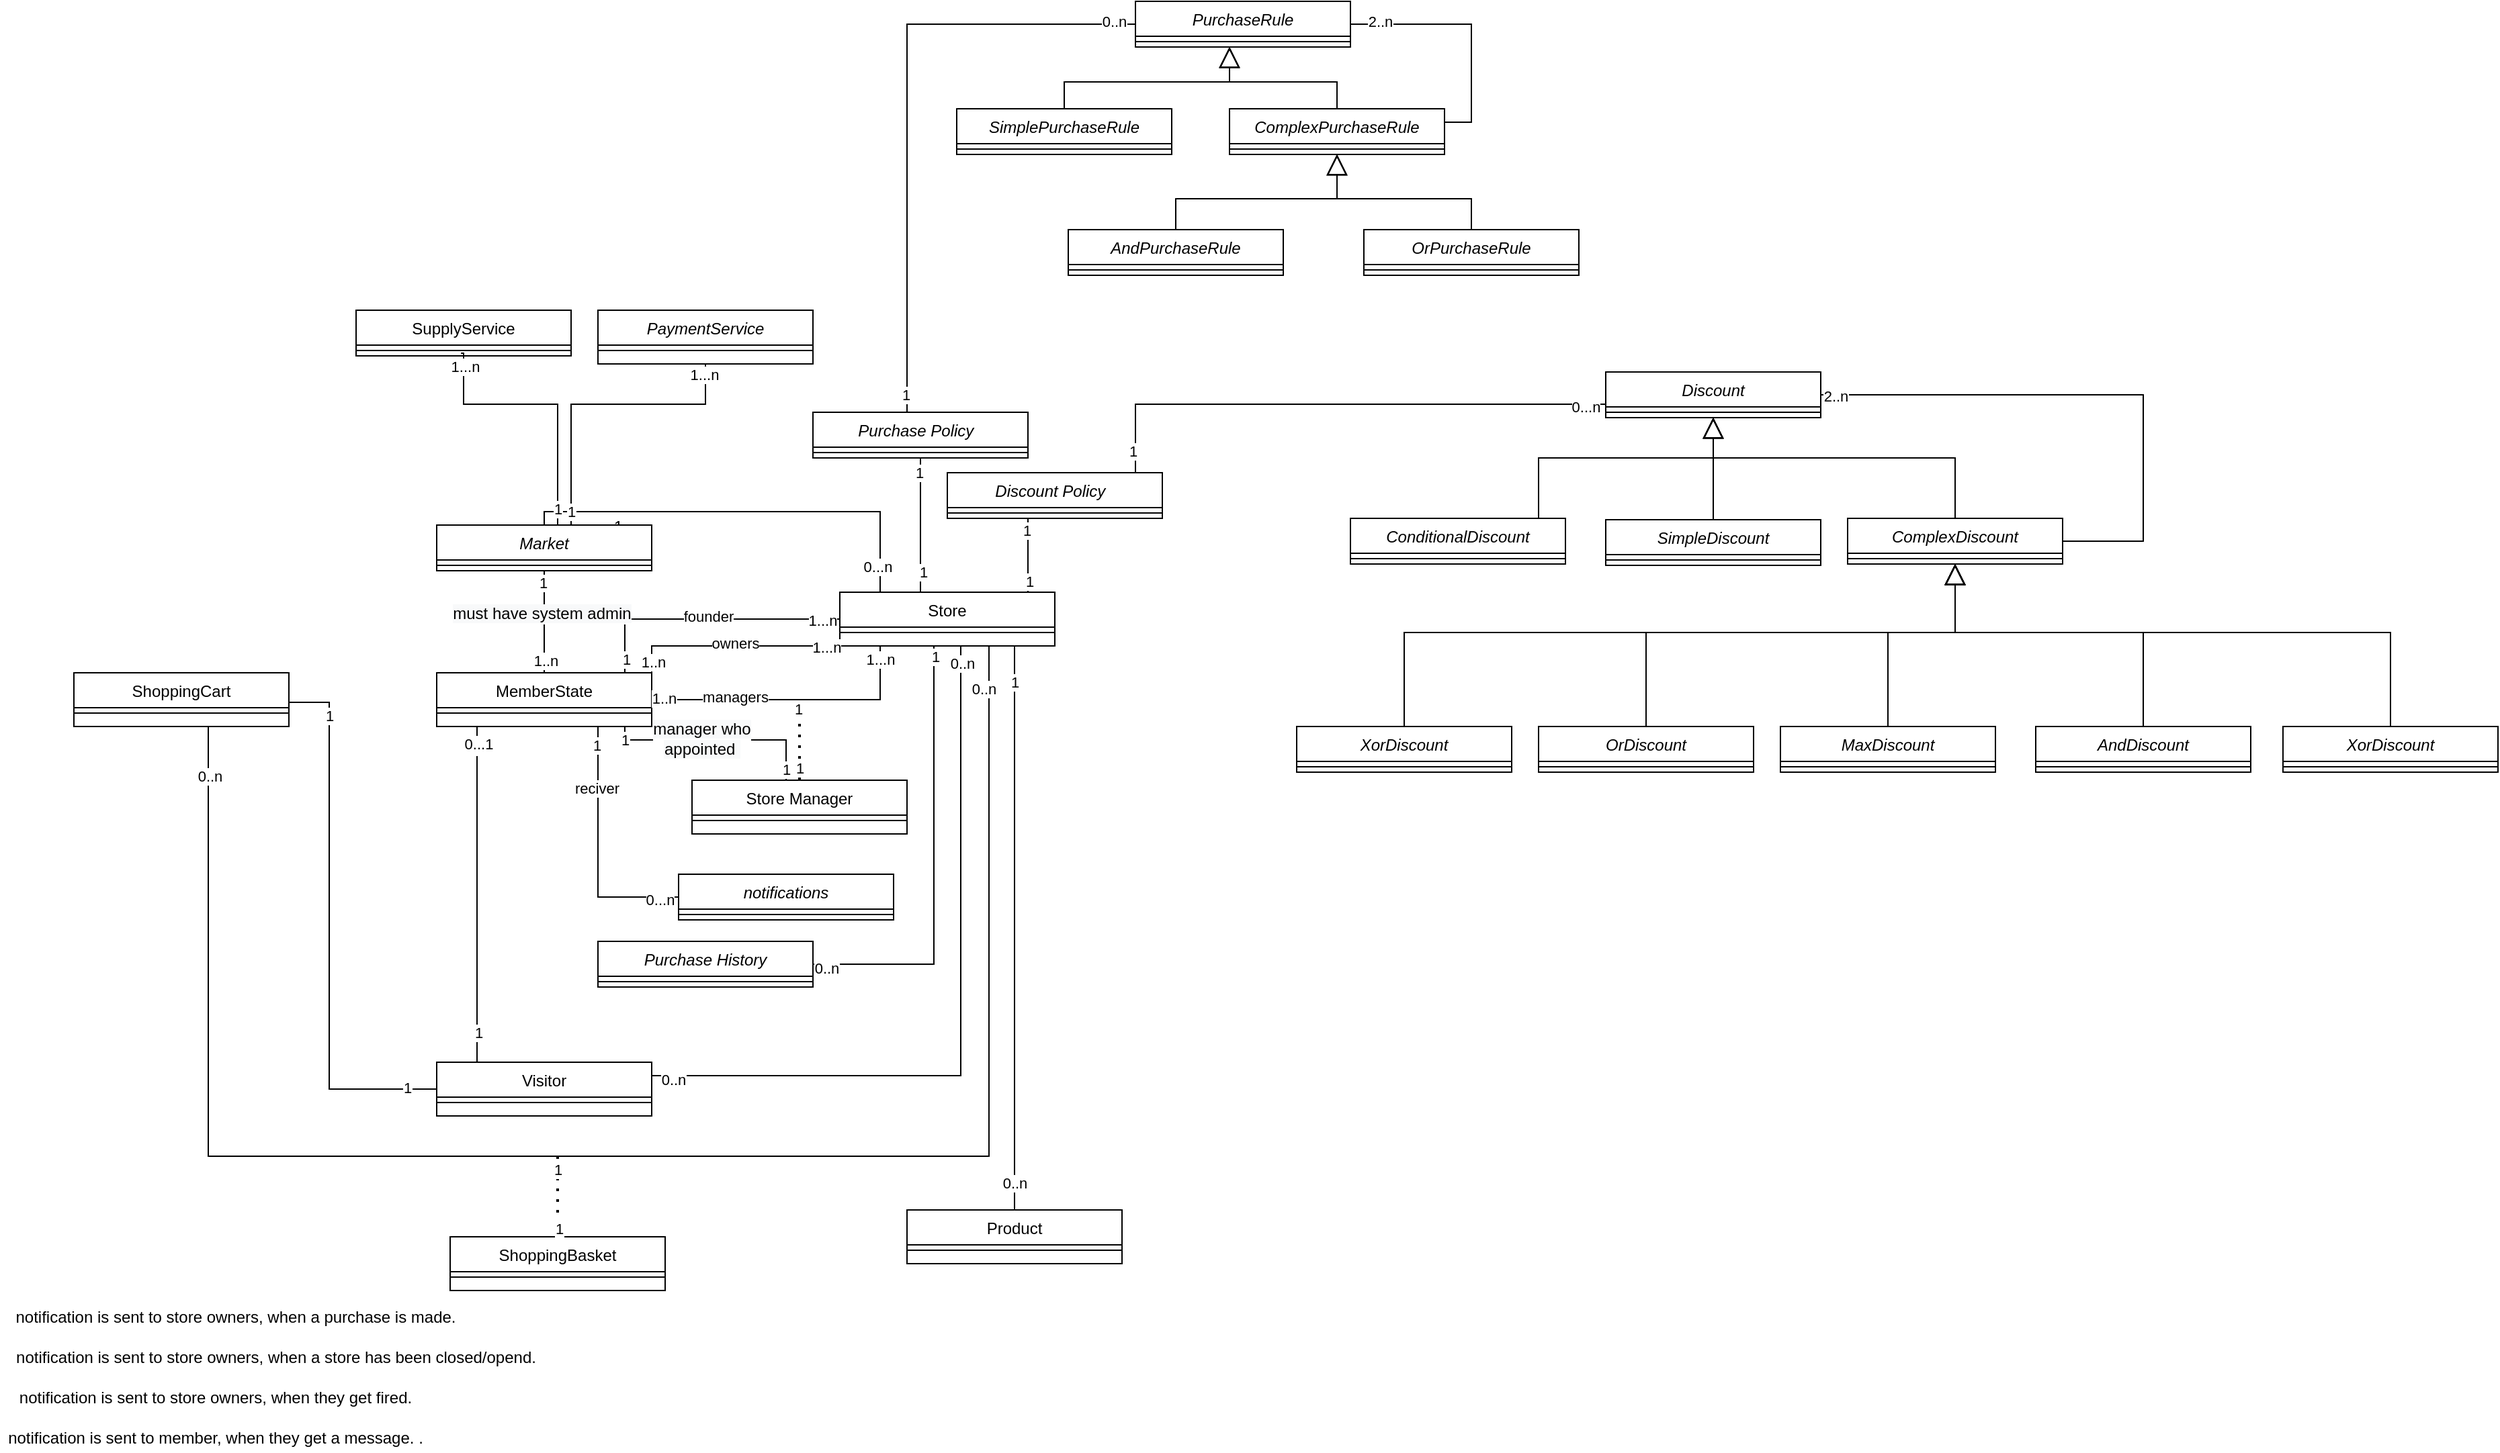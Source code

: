 <mxfile version="17.4.6" type="device"><diagram id="C5RBs43oDa-KdzZeNtuy" name="Page-1"><mxGraphModel dx="1626" dy="1580" grid="1" gridSize="10" guides="1" tooltips="1" connect="1" arrows="1" fold="1" page="1" pageScale="1" pageWidth="827" pageHeight="1169" math="0" shadow="0"><root><mxCell id="WIyWlLk6GJQsqaUBKTNV-0"/><mxCell id="WIyWlLk6GJQsqaUBKTNV-1" parent="WIyWlLk6GJQsqaUBKTNV-0"/><mxCell id="LpfdpN4ZtDPv81EZwWaa-68" style="edgeStyle=orthogonalEdgeStyle;rounded=0;orthogonalLoop=1;jettySize=auto;html=1;endArrow=none;endFill=0;" parent="WIyWlLk6GJQsqaUBKTNV-1" source="zkfFHV4jXpPFQw0GAbJ--6" target="613wISZuIpZAEorDCF2N-21" edge="1"><mxGeometry relative="1" as="geometry"><Array as="points"><mxPoint x="200" y="470"/><mxPoint x="200" y="182"/></Array></mxGeometry></mxCell><mxCell id="LpfdpN4ZtDPv81EZwWaa-69" value="1" style="edgeLabel;html=1;align=center;verticalAlign=middle;resizable=0;points=[];" parent="LpfdpN4ZtDPv81EZwWaa-68" vertex="1" connectable="0"><mxGeometry x="-0.886" y="-1" relative="1" as="geometry"><mxPoint as="offset"/></mxGeometry></mxCell><mxCell id="LpfdpN4ZtDPv81EZwWaa-114" value="1" style="edgeLabel;html=1;align=center;verticalAlign=middle;resizable=0;points=[];" parent="LpfdpN4ZtDPv81EZwWaa-68" vertex="1" connectable="0"><mxGeometry x="0.801" relative="1" as="geometry"><mxPoint as="offset"/></mxGeometry></mxCell><mxCell id="LpfdpN4ZtDPv81EZwWaa-122" style="edgeStyle=orthogonalEdgeStyle;rounded=0;orthogonalLoop=1;jettySize=auto;html=1;endArrow=none;endFill=0;" parent="WIyWlLk6GJQsqaUBKTNV-1" source="zkfFHV4jXpPFQw0GAbJ--6" target="zkfFHV4jXpPFQw0GAbJ--17" edge="1"><mxGeometry relative="1" as="geometry"><Array as="points"><mxPoint x="670" y="460"/></Array></mxGeometry></mxCell><mxCell id="LpfdpN4ZtDPv81EZwWaa-126" value="0..n" style="edgeLabel;html=1;align=center;verticalAlign=middle;resizable=0;points=[];" parent="LpfdpN4ZtDPv81EZwWaa-122" vertex="1" connectable="0"><mxGeometry x="-0.941" y="-3" relative="1" as="geometry"><mxPoint as="offset"/></mxGeometry></mxCell><mxCell id="LpfdpN4ZtDPv81EZwWaa-127" value="0..n" style="edgeLabel;html=1;align=center;verticalAlign=middle;resizable=0;points=[];" parent="LpfdpN4ZtDPv81EZwWaa-122" vertex="1" connectable="0"><mxGeometry x="0.952" y="-1" relative="1" as="geometry"><mxPoint as="offset"/></mxGeometry></mxCell><mxCell id="zkfFHV4jXpPFQw0GAbJ--6" value="Visitor" style="swimlane;fontStyle=0;align=center;verticalAlign=top;childLayout=stackLayout;horizontal=1;startSize=26;horizontalStack=0;resizeParent=1;resizeLast=0;collapsible=1;marginBottom=0;rounded=0;shadow=0;strokeWidth=1;" parent="WIyWlLk6GJQsqaUBKTNV-1" vertex="1"><mxGeometry x="280" y="450" width="160" height="40" as="geometry"><mxRectangle x="130" y="380" width="160" height="26" as="alternateBounds"/></mxGeometry></mxCell><mxCell id="zkfFHV4jXpPFQw0GAbJ--9" value="" style="line;html=1;strokeWidth=1;align=left;verticalAlign=middle;spacingTop=-1;spacingLeft=3;spacingRight=3;rotatable=0;labelPosition=right;points=[];portConstraint=eastwest;" parent="zkfFHV4jXpPFQw0GAbJ--6" vertex="1"><mxGeometry y="26" width="160" height="8" as="geometry"/></mxCell><mxCell id="LpfdpN4ZtDPv81EZwWaa-53" style="edgeStyle=orthogonalEdgeStyle;rounded=0;orthogonalLoop=1;jettySize=auto;html=1;endArrow=none;endFill=0;" parent="WIyWlLk6GJQsqaUBKTNV-1" source="zkfFHV4jXpPFQw0GAbJ--17" target="LpfdpN4ZtDPv81EZwWaa-0" edge="1"><mxGeometry relative="1" as="geometry"><Array as="points"><mxPoint x="420" y="120"/></Array></mxGeometry></mxCell><mxCell id="LpfdpN4ZtDPv81EZwWaa-56" value="founder" style="edgeLabel;html=1;align=center;verticalAlign=middle;resizable=0;points=[];" parent="LpfdpN4ZtDPv81EZwWaa-53" vertex="1" connectable="0"><mxGeometry x="-0.022" y="-2" relative="1" as="geometry"><mxPoint as="offset"/></mxGeometry></mxCell><mxCell id="LpfdpN4ZtDPv81EZwWaa-98" value="1...n" style="edgeLabel;html=1;align=center;verticalAlign=middle;resizable=0;points=[];" parent="LpfdpN4ZtDPv81EZwWaa-53" vertex="1" connectable="0"><mxGeometry x="-0.87" y="1" relative="1" as="geometry"><mxPoint as="offset"/></mxGeometry></mxCell><mxCell id="LpfdpN4ZtDPv81EZwWaa-103" value="1" style="edgeLabel;html=1;align=center;verticalAlign=middle;resizable=0;points=[];" parent="LpfdpN4ZtDPv81EZwWaa-53" vertex="1" connectable="0"><mxGeometry x="0.898" y="1" relative="1" as="geometry"><mxPoint as="offset"/></mxGeometry></mxCell><mxCell id="LpfdpN4ZtDPv81EZwWaa-74" style="edgeStyle=orthogonalEdgeStyle;rounded=0;orthogonalLoop=1;jettySize=auto;html=1;endArrow=none;endFill=0;" parent="WIyWlLk6GJQsqaUBKTNV-1" source="zkfFHV4jXpPFQw0GAbJ--17" target="613wISZuIpZAEorDCF2N-2" edge="1"><mxGeometry relative="1" as="geometry"><Array as="points"><mxPoint x="710" y="200"/><mxPoint x="710" y="200"/></Array></mxGeometry></mxCell><mxCell id="LpfdpN4ZtDPv81EZwWaa-82" value="0..n" style="edgeLabel;html=1;align=center;verticalAlign=middle;resizable=0;points=[];" parent="LpfdpN4ZtDPv81EZwWaa-74" vertex="1" connectable="0"><mxGeometry x="0.904" relative="1" as="geometry"><mxPoint as="offset"/></mxGeometry></mxCell><mxCell id="LpfdpN4ZtDPv81EZwWaa-83" value="1" style="edgeLabel;html=1;align=center;verticalAlign=middle;resizable=0;points=[];" parent="LpfdpN4ZtDPv81EZwWaa-74" vertex="1" connectable="0"><mxGeometry x="-0.874" relative="1" as="geometry"><mxPoint as="offset"/></mxGeometry></mxCell><mxCell id="LpfdpN4ZtDPv81EZwWaa-90" style="edgeStyle=orthogonalEdgeStyle;rounded=0;orthogonalLoop=1;jettySize=auto;html=1;endArrow=none;endFill=0;" parent="WIyWlLk6GJQsqaUBKTNV-1" source="zkfFHV4jXpPFQw0GAbJ--17" target="LpfdpN4ZtDPv81EZwWaa-88" edge="1"><mxGeometry relative="1" as="geometry"><Array as="points"><mxPoint x="640" y="70"/><mxPoint x="640" y="70"/></Array></mxGeometry></mxCell><mxCell id="LpfdpN4ZtDPv81EZwWaa-94" value="1" style="edgeLabel;html=1;align=center;verticalAlign=middle;resizable=0;points=[];" parent="LpfdpN4ZtDPv81EZwWaa-90" vertex="1" connectable="0"><mxGeometry x="0.78" y="1" relative="1" as="geometry"><mxPoint as="offset"/></mxGeometry></mxCell><mxCell id="LpfdpN4ZtDPv81EZwWaa-95" value="1" style="edgeLabel;html=1;align=center;verticalAlign=middle;resizable=0;points=[];" parent="LpfdpN4ZtDPv81EZwWaa-90" vertex="1" connectable="0"><mxGeometry x="-0.687" y="-2" relative="1" as="geometry"><mxPoint as="offset"/></mxGeometry></mxCell><mxCell id="LpfdpN4ZtDPv81EZwWaa-93" style="edgeStyle=orthogonalEdgeStyle;rounded=0;orthogonalLoop=1;jettySize=auto;html=1;endArrow=none;endFill=0;" parent="WIyWlLk6GJQsqaUBKTNV-1" source="zkfFHV4jXpPFQw0GAbJ--17" target="LpfdpN4ZtDPv81EZwWaa-91" edge="1"><mxGeometry relative="1" as="geometry"><Array as="points"><mxPoint x="720" y="60"/><mxPoint x="720" y="60"/></Array></mxGeometry></mxCell><mxCell id="LpfdpN4ZtDPv81EZwWaa-96" value="1" style="edgeLabel;html=1;align=center;verticalAlign=middle;resizable=0;points=[];" parent="LpfdpN4ZtDPv81EZwWaa-93" vertex="1" connectable="0"><mxGeometry x="0.665" y="1" relative="1" as="geometry"><mxPoint as="offset"/></mxGeometry></mxCell><mxCell id="LpfdpN4ZtDPv81EZwWaa-97" value="1" style="edgeLabel;html=1;align=center;verticalAlign=middle;resizable=0;points=[];" parent="LpfdpN4ZtDPv81EZwWaa-93" vertex="1" connectable="0"><mxGeometry x="-0.687" y="-1" relative="1" as="geometry"><mxPoint as="offset"/></mxGeometry></mxCell><mxCell id="zkfFHV4jXpPFQw0GAbJ--17" value="Store" style="swimlane;fontStyle=0;align=center;verticalAlign=top;childLayout=stackLayout;horizontal=1;startSize=26;horizontalStack=0;resizeParent=1;resizeLast=0;collapsible=1;marginBottom=0;rounded=0;shadow=0;strokeWidth=1;" parent="WIyWlLk6GJQsqaUBKTNV-1" vertex="1"><mxGeometry x="580" y="100" width="160" height="40" as="geometry"><mxRectangle x="550" y="140" width="160" height="26" as="alternateBounds"/></mxGeometry></mxCell><mxCell id="zkfFHV4jXpPFQw0GAbJ--23" value="" style="line;html=1;strokeWidth=1;align=left;verticalAlign=middle;spacingTop=-1;spacingLeft=3;spacingRight=3;rotatable=0;labelPosition=right;points=[];portConstraint=eastwest;" parent="zkfFHV4jXpPFQw0GAbJ--17" vertex="1"><mxGeometry y="26" width="160" height="8" as="geometry"/></mxCell><mxCell id="zkfFHV4jXpPFQw0GAbJ--26" value="" style="endArrow=none;shadow=0;strokeWidth=1;rounded=0;endFill=0;edgeStyle=elbowEdgeStyle;elbow=vertical;" parent="WIyWlLk6GJQsqaUBKTNV-1" source="613wISZuIpZAEorDCF2N-30" target="zkfFHV4jXpPFQw0GAbJ--17" edge="1"><mxGeometry x="0.5" y="41" relative="1" as="geometry"><mxPoint x="450" y="40" as="sourcePoint"/><mxPoint x="600" y="80" as="targetPoint"/><mxPoint x="-40" y="32" as="offset"/><Array as="points"><mxPoint x="610" y="40"/><mxPoint x="500" y="40"/><mxPoint x="490" y="10"/></Array></mxGeometry></mxCell><mxCell id="zkfFHV4jXpPFQw0GAbJ--28" value="1" style="resizable=0;align=right;verticalAlign=bottom;labelBackgroundColor=none;fontSize=12;" parent="zkfFHV4jXpPFQw0GAbJ--26" connectable="0" vertex="1"><mxGeometry x="1" relative="1" as="geometry"><mxPoint x="-190" y="-40" as="offset"/></mxGeometry></mxCell><mxCell id="LpfdpN4ZtDPv81EZwWaa-86" value="0...n" style="edgeLabel;html=1;align=center;verticalAlign=middle;resizable=0;points=[];" parent="zkfFHV4jXpPFQw0GAbJ--26" vertex="1" connectable="0"><mxGeometry x="0.88" y="-2" relative="1" as="geometry"><mxPoint as="offset"/></mxGeometry></mxCell><mxCell id="WkVGbSNLR6LwEh_aw2Nx-85" value="0...n" style="edgeLabel;html=1;align=center;verticalAlign=middle;resizable=0;points=[];" vertex="1" connectable="0" parent="zkfFHV4jXpPFQw0GAbJ--26"><mxGeometry x="0.88" y="-2" relative="1" as="geometry"><mxPoint as="offset"/></mxGeometry></mxCell><mxCell id="613wISZuIpZAEorDCF2N-2" value="Product" style="swimlane;fontStyle=0;align=center;verticalAlign=top;childLayout=stackLayout;horizontal=1;startSize=26;horizontalStack=0;resizeParent=1;resizeLast=0;collapsible=1;marginBottom=0;rounded=0;shadow=0;strokeWidth=1;" parent="WIyWlLk6GJQsqaUBKTNV-1" vertex="1"><mxGeometry x="630" y="560" width="160" height="40" as="geometry"><mxRectangle x="340" y="380" width="170" height="26" as="alternateBounds"/></mxGeometry></mxCell><mxCell id="613wISZuIpZAEorDCF2N-3" value="" style="line;html=1;strokeWidth=1;align=left;verticalAlign=middle;spacingTop=-1;spacingLeft=3;spacingRight=3;rotatable=0;labelPosition=right;points=[];portConstraint=eastwest;" parent="613wISZuIpZAEorDCF2N-2" vertex="1"><mxGeometry y="26" width="160" height="8" as="geometry"/></mxCell><mxCell id="613wISZuIpZAEorDCF2N-9" value="SupplyService" style="swimlane;fontStyle=0;align=center;verticalAlign=top;childLayout=stackLayout;horizontal=1;startSize=26;horizontalStack=0;resizeParent=1;resizeLast=0;collapsible=1;marginBottom=0;rounded=0;shadow=0;strokeWidth=1;" parent="WIyWlLk6GJQsqaUBKTNV-1" vertex="1"><mxGeometry x="220" y="-110" width="160" height="34" as="geometry"><mxRectangle x="130" y="380" width="160" height="26" as="alternateBounds"/></mxGeometry></mxCell><mxCell id="613wISZuIpZAEorDCF2N-10" value="" style="line;html=1;strokeWidth=1;align=left;verticalAlign=middle;spacingTop=-1;spacingLeft=3;spacingRight=3;rotatable=0;labelPosition=right;points=[];portConstraint=eastwest;" parent="613wISZuIpZAEorDCF2N-9" vertex="1"><mxGeometry y="26" width="160" height="8" as="geometry"/></mxCell><mxCell id="613wISZuIpZAEorDCF2N-7" value="PaymentService" style="swimlane;fontStyle=2;align=center;verticalAlign=top;childLayout=stackLayout;horizontal=1;startSize=26;horizontalStack=0;resizeParent=1;resizeLast=0;collapsible=1;marginBottom=0;rounded=0;shadow=0;strokeWidth=1;" parent="WIyWlLk6GJQsqaUBKTNV-1" vertex="1"><mxGeometry x="400" y="-110" width="160" height="40" as="geometry"><mxRectangle x="130" y="380" width="160" height="26" as="alternateBounds"/></mxGeometry></mxCell><mxCell id="613wISZuIpZAEorDCF2N-8" value="" style="line;html=1;strokeWidth=1;align=left;verticalAlign=middle;spacingTop=-1;spacingLeft=3;spacingRight=3;rotatable=0;labelPosition=right;points=[];portConstraint=eastwest;" parent="613wISZuIpZAEorDCF2N-7" vertex="1"><mxGeometry y="26" width="160" height="8" as="geometry"/></mxCell><mxCell id="613wISZuIpZAEorDCF2N-21" value="ShoppingCart" style="swimlane;fontStyle=0;align=center;verticalAlign=top;childLayout=stackLayout;horizontal=1;startSize=26;horizontalStack=0;resizeParent=1;resizeLast=0;collapsible=1;marginBottom=0;rounded=0;shadow=0;strokeWidth=1;" parent="WIyWlLk6GJQsqaUBKTNV-1" vertex="1"><mxGeometry x="10" y="160" width="160" height="40" as="geometry"><mxRectangle x="130" y="380" width="160" height="26" as="alternateBounds"/></mxGeometry></mxCell><mxCell id="613wISZuIpZAEorDCF2N-22" value="" style="line;html=1;strokeWidth=1;align=left;verticalAlign=middle;spacingTop=-1;spacingLeft=3;spacingRight=3;rotatable=0;labelPosition=right;points=[];portConstraint=eastwest;" parent="613wISZuIpZAEorDCF2N-21" vertex="1"><mxGeometry y="26" width="160" height="8" as="geometry"/></mxCell><mxCell id="613wISZuIpZAEorDCF2N-23" value="ShoppingBasket" style="swimlane;fontStyle=0;align=center;verticalAlign=top;childLayout=stackLayout;horizontal=1;startSize=26;horizontalStack=0;resizeParent=1;resizeLast=0;collapsible=1;marginBottom=0;rounded=0;shadow=0;strokeWidth=1;" parent="WIyWlLk6GJQsqaUBKTNV-1" vertex="1"><mxGeometry x="290" y="580" width="160" height="40" as="geometry"><mxRectangle x="130" y="380" width="160" height="26" as="alternateBounds"/></mxGeometry></mxCell><mxCell id="613wISZuIpZAEorDCF2N-24" value="" style="line;html=1;strokeWidth=1;align=left;verticalAlign=middle;spacingTop=-1;spacingLeft=3;spacingRight=3;rotatable=0;labelPosition=right;points=[];portConstraint=eastwest;" parent="613wISZuIpZAEorDCF2N-23" vertex="1"><mxGeometry y="26" width="160" height="8" as="geometry"/></mxCell><mxCell id="LpfdpN4ZtDPv81EZwWaa-55" style="edgeStyle=orthogonalEdgeStyle;rounded=0;orthogonalLoop=1;jettySize=auto;html=1;endArrow=none;endFill=0;" parent="WIyWlLk6GJQsqaUBKTNV-1" source="613wISZuIpZAEorDCF2N-30" target="LpfdpN4ZtDPv81EZwWaa-0" edge="1"><mxGeometry relative="1" as="geometry"/></mxCell><mxCell id="LpfdpN4ZtDPv81EZwWaa-58" value="&lt;span style=&quot;font-size: 12px ; background-color: rgb(248 , 249 , 250)&quot;&gt;must have system admin&lt;/span&gt;" style="edgeLabel;html=1;align=center;verticalAlign=middle;resizable=0;points=[];" parent="LpfdpN4ZtDPv81EZwWaa-55" vertex="1" connectable="0"><mxGeometry x="-0.174" y="-2" relative="1" as="geometry"><mxPoint as="offset"/></mxGeometry></mxCell><mxCell id="LpfdpN4ZtDPv81EZwWaa-105" value="1..n" style="edgeLabel;html=1;align=center;verticalAlign=middle;resizable=0;points=[];" parent="LpfdpN4ZtDPv81EZwWaa-55" vertex="1" connectable="0"><mxGeometry x="0.754" y="1" relative="1" as="geometry"><mxPoint as="offset"/></mxGeometry></mxCell><mxCell id="LpfdpN4ZtDPv81EZwWaa-113" value="1" style="edgeLabel;html=1;align=center;verticalAlign=middle;resizable=0;points=[];" parent="LpfdpN4ZtDPv81EZwWaa-55" vertex="1" connectable="0"><mxGeometry x="-0.78" y="-1" relative="1" as="geometry"><mxPoint as="offset"/></mxGeometry></mxCell><mxCell id="613wISZuIpZAEorDCF2N-30" value="Market" style="swimlane;fontStyle=2;align=center;verticalAlign=top;childLayout=stackLayout;horizontal=1;startSize=26;horizontalStack=0;resizeParent=1;resizeLast=0;collapsible=1;marginBottom=0;rounded=0;shadow=0;strokeWidth=1;" parent="WIyWlLk6GJQsqaUBKTNV-1" vertex="1"><mxGeometry x="280" y="50" width="160" height="34" as="geometry"><mxRectangle x="230" y="140" width="160" height="26" as="alternateBounds"/></mxGeometry></mxCell><mxCell id="613wISZuIpZAEorDCF2N-31" value="" style="line;html=1;strokeWidth=1;align=left;verticalAlign=middle;spacingTop=-1;spacingLeft=3;spacingRight=3;rotatable=0;labelPosition=right;points=[];portConstraint=eastwest;" parent="613wISZuIpZAEorDCF2N-30" vertex="1"><mxGeometry y="26" width="160" height="8" as="geometry"/></mxCell><mxCell id="613wISZuIpZAEorDCF2N-36" value="" style="edgeStyle=orthogonalEdgeStyle;rounded=0;orthogonalLoop=1;jettySize=auto;html=1;endArrow=none;endFill=0;startArrow=none;startFill=0;startSize=14;" parent="WIyWlLk6GJQsqaUBKTNV-1" source="613wISZuIpZAEorDCF2N-21" target="zkfFHV4jXpPFQw0GAbJ--17" edge="1"><mxGeometry relative="1" as="geometry"><mxPoint x="390.034" y="212" as="sourcePoint"/><mxPoint x="110" y="438" as="targetPoint"/><Array as="points"><mxPoint x="110" y="520"/><mxPoint x="691" y="520"/></Array></mxGeometry></mxCell><mxCell id="LpfdpN4ZtDPv81EZwWaa-84" value="0..n" style="edgeLabel;html=1;align=center;verticalAlign=middle;resizable=0;points=[];" parent="613wISZuIpZAEorDCF2N-36" vertex="1" connectable="0"><mxGeometry x="0.951" y="4" relative="1" as="geometry"><mxPoint as="offset"/></mxGeometry></mxCell><mxCell id="LpfdpN4ZtDPv81EZwWaa-85" value="0..n" style="edgeLabel;html=1;align=center;verticalAlign=middle;resizable=0;points=[];" parent="613wISZuIpZAEorDCF2N-36" vertex="1" connectable="0"><mxGeometry x="-0.943" y="1" relative="1" as="geometry"><mxPoint as="offset"/></mxGeometry></mxCell><mxCell id="613wISZuIpZAEorDCF2N-48" value="" style="edgeStyle=orthogonalEdgeStyle;rounded=0;orthogonalLoop=1;jettySize=auto;html=1;endArrow=none;endFill=0;startArrow=none;startFill=0;startSize=14;entryX=0.488;entryY=0.75;entryDx=0;entryDy=0;entryPerimeter=0;" parent="WIyWlLk6GJQsqaUBKTNV-1" source="613wISZuIpZAEorDCF2N-30" target="613wISZuIpZAEorDCF2N-10" edge="1"><mxGeometry relative="1" as="geometry"><mxPoint x="310" y="54" as="sourcePoint"/><mxPoint x="300" y="-70" as="targetPoint"/><Array as="points"><mxPoint x="370" y="-40"/><mxPoint x="300" y="-40"/><mxPoint x="300" y="-78"/></Array></mxGeometry></mxCell><mxCell id="LpfdpN4ZtDPv81EZwWaa-110" value="1...n" style="edgeLabel;html=1;align=center;verticalAlign=middle;resizable=0;points=[];" parent="613wISZuIpZAEorDCF2N-48" vertex="1" connectable="0"><mxGeometry x="0.88" y="-1" relative="1" as="geometry"><mxPoint as="offset"/></mxGeometry></mxCell><mxCell id="LpfdpN4ZtDPv81EZwWaa-111" value="1" style="edgeLabel;html=1;align=center;verticalAlign=middle;resizable=0;points=[];" parent="613wISZuIpZAEorDCF2N-48" vertex="1" connectable="0"><mxGeometry x="-0.877" relative="1" as="geometry"><mxPoint as="offset"/></mxGeometry></mxCell><mxCell id="613wISZuIpZAEorDCF2N-49" value="" style="edgeStyle=orthogonalEdgeStyle;rounded=0;orthogonalLoop=1;jettySize=auto;html=1;endArrow=none;endFill=0;startArrow=none;startFill=0;startSize=14;" parent="WIyWlLk6GJQsqaUBKTNV-1" source="613wISZuIpZAEorDCF2N-30" target="613wISZuIpZAEorDCF2N-7" edge="1"><mxGeometry relative="1" as="geometry"><mxPoint x="380" y="40" as="sourcePoint"/><mxPoint x="280" y="-66" as="targetPoint"/><Array as="points"><mxPoint x="380" y="-40"/><mxPoint x="480" y="-40"/></Array></mxGeometry></mxCell><mxCell id="LpfdpN4ZtDPv81EZwWaa-109" value="1...n" style="edgeLabel;html=1;align=center;verticalAlign=middle;resizable=0;points=[];" parent="613wISZuIpZAEorDCF2N-49" vertex="1" connectable="0"><mxGeometry x="0.926" y="1" relative="1" as="geometry"><mxPoint as="offset"/></mxGeometry></mxCell><mxCell id="LpfdpN4ZtDPv81EZwWaa-112" value="1" style="edgeLabel;html=1;align=center;verticalAlign=middle;resizable=0;points=[];" parent="613wISZuIpZAEorDCF2N-49" vertex="1" connectable="0"><mxGeometry x="-0.903" relative="1" as="geometry"><mxPoint as="offset"/></mxGeometry></mxCell><mxCell id="LpfdpN4ZtDPv81EZwWaa-59" style="edgeStyle=orthogonalEdgeStyle;rounded=0;orthogonalLoop=1;jettySize=auto;html=1;endArrow=none;endFill=0;" parent="WIyWlLk6GJQsqaUBKTNV-1" source="LpfdpN4ZtDPv81EZwWaa-0" target="LpfdpN4ZtDPv81EZwWaa-19" edge="1"><mxGeometry relative="1" as="geometry"><Array as="points"><mxPoint x="420" y="210"/><mxPoint x="540" y="210"/></Array></mxGeometry></mxCell><mxCell id="LpfdpN4ZtDPv81EZwWaa-60" value="&lt;span style=&quot;font-size: 12px ; background-color: rgb(248 , 249 , 250)&quot;&gt;manager who &lt;br&gt;appointed&amp;nbsp;&lt;/span&gt;" style="edgeLabel;html=1;align=center;verticalAlign=middle;resizable=0;points=[];" parent="LpfdpN4ZtDPv81EZwWaa-59" vertex="1" connectable="0"><mxGeometry x="-0.16" y="1" relative="1" as="geometry"><mxPoint as="offset"/></mxGeometry></mxCell><mxCell id="LpfdpN4ZtDPv81EZwWaa-104" value="1" style="edgeLabel;html=1;align=center;verticalAlign=middle;resizable=0;points=[];" parent="LpfdpN4ZtDPv81EZwWaa-59" vertex="1" connectable="0"><mxGeometry x="-0.88" relative="1" as="geometry"><mxPoint as="offset"/></mxGeometry></mxCell><mxCell id="LpfdpN4ZtDPv81EZwWaa-106" value="1" style="edgeLabel;html=1;align=center;verticalAlign=middle;resizable=0;points=[];" parent="LpfdpN4ZtDPv81EZwWaa-59" vertex="1" connectable="0"><mxGeometry x="0.892" relative="1" as="geometry"><mxPoint as="offset"/></mxGeometry></mxCell><mxCell id="LpfdpN4ZtDPv81EZwWaa-132" style="edgeStyle=orthogonalEdgeStyle;rounded=0;orthogonalLoop=1;jettySize=auto;html=1;endArrow=none;endFill=0;" parent="WIyWlLk6GJQsqaUBKTNV-1" source="LpfdpN4ZtDPv81EZwWaa-0" target="zkfFHV4jXpPFQw0GAbJ--6" edge="1"><mxGeometry relative="1" as="geometry"><Array as="points"><mxPoint x="310" y="340"/><mxPoint x="310" y="340"/></Array></mxGeometry></mxCell><mxCell id="LpfdpN4ZtDPv81EZwWaa-133" value="1" style="edgeLabel;html=1;align=center;verticalAlign=middle;resizable=0;points=[];" parent="LpfdpN4ZtDPv81EZwWaa-132" vertex="1" connectable="0"><mxGeometry x="-0.88" y="-3" relative="1" as="geometry"><mxPoint as="offset"/></mxGeometry></mxCell><mxCell id="LpfdpN4ZtDPv81EZwWaa-134" value="1" style="edgeLabel;html=1;align=center;verticalAlign=middle;resizable=0;points=[];" parent="LpfdpN4ZtDPv81EZwWaa-132" vertex="1" connectable="0"><mxGeometry x="0.824" y="1" relative="1" as="geometry"><mxPoint as="offset"/></mxGeometry></mxCell><mxCell id="LpfdpN4ZtDPv81EZwWaa-135" value="0...1" style="edgeLabel;html=1;align=center;verticalAlign=middle;resizable=0;points=[];" parent="LpfdpN4ZtDPv81EZwWaa-132" vertex="1" connectable="0"><mxGeometry x="-0.894" y="1" relative="1" as="geometry"><mxPoint as="offset"/></mxGeometry></mxCell><mxCell id="LpfdpN4ZtDPv81EZwWaa-0" value="MemberState" style="swimlane;fontStyle=0;align=center;verticalAlign=top;childLayout=stackLayout;horizontal=1;startSize=26;horizontalStack=0;resizeParent=1;resizeLast=0;collapsible=1;marginBottom=0;rounded=0;shadow=0;strokeWidth=1;" parent="WIyWlLk6GJQsqaUBKTNV-1" vertex="1"><mxGeometry x="280" y="160" width="160" height="40" as="geometry"><mxRectangle x="130" y="380" width="160" height="26" as="alternateBounds"/></mxGeometry></mxCell><mxCell id="LpfdpN4ZtDPv81EZwWaa-1" value="" style="line;html=1;strokeWidth=1;align=left;verticalAlign=middle;spacingTop=-1;spacingLeft=3;spacingRight=3;rotatable=0;labelPosition=right;points=[];portConstraint=eastwest;" parent="LpfdpN4ZtDPv81EZwWaa-0" vertex="1"><mxGeometry y="26" width="160" height="8" as="geometry"/></mxCell><mxCell id="LpfdpN4ZtDPv81EZwWaa-17" value="" style="endArrow=none;html=1;rounded=0;" parent="WIyWlLk6GJQsqaUBKTNV-1" source="LpfdpN4ZtDPv81EZwWaa-0" edge="1"><mxGeometry width="50" height="50" relative="1" as="geometry"><mxPoint x="380" y="220" as="sourcePoint"/><mxPoint x="610" y="140" as="targetPoint"/><Array as="points"><mxPoint x="610" y="180"/></Array></mxGeometry></mxCell><mxCell id="LpfdpN4ZtDPv81EZwWaa-36" value="managers" style="edgeLabel;html=1;align=center;verticalAlign=middle;resizable=0;points=[];" parent="LpfdpN4ZtDPv81EZwWaa-17" vertex="1" connectable="0"><mxGeometry x="-0.409" y="2" relative="1" as="geometry"><mxPoint as="offset"/></mxGeometry></mxCell><mxCell id="LpfdpN4ZtDPv81EZwWaa-99" value="1...n" style="edgeLabel;html=1;align=center;verticalAlign=middle;resizable=0;points=[];" parent="LpfdpN4ZtDPv81EZwWaa-17" vertex="1" connectable="0"><mxGeometry x="0.907" relative="1" as="geometry"><mxPoint as="offset"/></mxGeometry></mxCell><mxCell id="LpfdpN4ZtDPv81EZwWaa-102" value="1..n" style="edgeLabel;html=1;align=center;verticalAlign=middle;resizable=0;points=[];" parent="LpfdpN4ZtDPv81EZwWaa-17" vertex="1" connectable="0"><mxGeometry x="-0.918" y="1" relative="1" as="geometry"><mxPoint as="offset"/></mxGeometry></mxCell><mxCell id="LpfdpN4ZtDPv81EZwWaa-18" value="" style="endArrow=none;dashed=1;html=1;dashPattern=1 3;strokeWidth=2;rounded=0;exitX=0.5;exitY=0;exitDx=0;exitDy=0;" parent="WIyWlLk6GJQsqaUBKTNV-1" source="LpfdpN4ZtDPv81EZwWaa-19" edge="1"><mxGeometry width="50" height="50" relative="1" as="geometry"><mxPoint x="500" y="220" as="sourcePoint"/><mxPoint x="550" y="180" as="targetPoint"/></mxGeometry></mxCell><mxCell id="LpfdpN4ZtDPv81EZwWaa-100" value="1" style="edgeLabel;html=1;align=center;verticalAlign=middle;resizable=0;points=[];" parent="LpfdpN4ZtDPv81EZwWaa-18" vertex="1" connectable="0"><mxGeometry x="0.764" y="1" relative="1" as="geometry"><mxPoint as="offset"/></mxGeometry></mxCell><mxCell id="LpfdpN4ZtDPv81EZwWaa-101" value="1" style="edgeLabel;html=1;align=center;verticalAlign=middle;resizable=0;points=[];" parent="LpfdpN4ZtDPv81EZwWaa-18" vertex="1" connectable="0"><mxGeometry x="-0.676" relative="1" as="geometry"><mxPoint as="offset"/></mxGeometry></mxCell><mxCell id="LpfdpN4ZtDPv81EZwWaa-19" value="Store Manager" style="swimlane;fontStyle=0;align=center;verticalAlign=top;childLayout=stackLayout;horizontal=1;startSize=26;horizontalStack=0;resizeParent=1;resizeLast=0;collapsible=1;marginBottom=0;rounded=0;shadow=0;strokeWidth=1;" parent="WIyWlLk6GJQsqaUBKTNV-1" vertex="1"><mxGeometry x="470" y="240" width="160" height="40" as="geometry"><mxRectangle x="130" y="380" width="160" height="26" as="alternateBounds"/></mxGeometry></mxCell><mxCell id="LpfdpN4ZtDPv81EZwWaa-20" value="" style="line;html=1;strokeWidth=1;align=left;verticalAlign=middle;spacingTop=-1;spacingLeft=3;spacingRight=3;rotatable=0;labelPosition=right;points=[];portConstraint=eastwest;" parent="LpfdpN4ZtDPv81EZwWaa-19" vertex="1"><mxGeometry y="26" width="160" height="8" as="geometry"/></mxCell><mxCell id="LpfdpN4ZtDPv81EZwWaa-25" style="edgeStyle=orthogonalEdgeStyle;rounded=0;orthogonalLoop=1;jettySize=auto;html=1;exitX=0.5;exitY=1;exitDx=0;exitDy=0;" parent="WIyWlLk6GJQsqaUBKTNV-1" edge="1"><mxGeometry relative="1" as="geometry"><mxPoint x="460" y="240" as="sourcePoint"/><mxPoint x="460" y="240" as="targetPoint"/></mxGeometry></mxCell><mxCell id="WkVGbSNLR6LwEh_aw2Nx-75" style="edgeStyle=orthogonalEdgeStyle;rounded=0;orthogonalLoop=1;jettySize=auto;html=1;endArrow=none;endFill=0;endSize=13;" edge="1" parent="WIyWlLk6GJQsqaUBKTNV-1" source="LpfdpN4ZtDPv81EZwWaa-88" target="WkVGbSNLR6LwEh_aw2Nx-56"><mxGeometry relative="1" as="geometry"><Array as="points"><mxPoint x="630" y="-323"/></Array></mxGeometry></mxCell><mxCell id="WkVGbSNLR6LwEh_aw2Nx-76" value="0..n" style="edgeLabel;html=1;align=center;verticalAlign=middle;resizable=0;points=[];" vertex="1" connectable="0" parent="WkVGbSNLR6LwEh_aw2Nx-75"><mxGeometry x="0.93" y="2" relative="1" as="geometry"><mxPoint as="offset"/></mxGeometry></mxCell><mxCell id="WkVGbSNLR6LwEh_aw2Nx-77" value="1" style="edgeLabel;html=1;align=center;verticalAlign=middle;resizable=0;points=[];" vertex="1" connectable="0" parent="WkVGbSNLR6LwEh_aw2Nx-75"><mxGeometry x="-0.941" y="1" relative="1" as="geometry"><mxPoint as="offset"/></mxGeometry></mxCell><mxCell id="LpfdpN4ZtDPv81EZwWaa-88" value="Purchase Policy  " style="swimlane;fontStyle=2;align=center;verticalAlign=top;childLayout=stackLayout;horizontal=1;startSize=26;horizontalStack=0;resizeParent=1;resizeLast=0;collapsible=1;marginBottom=0;rounded=0;shadow=0;strokeWidth=1;" parent="WIyWlLk6GJQsqaUBKTNV-1" vertex="1"><mxGeometry x="560" y="-34" width="160" height="34" as="geometry"><mxRectangle x="230" y="140" width="160" height="26" as="alternateBounds"/></mxGeometry></mxCell><mxCell id="LpfdpN4ZtDPv81EZwWaa-89" value="" style="line;html=1;strokeWidth=1;align=left;verticalAlign=middle;spacingTop=-1;spacingLeft=3;spacingRight=3;rotatable=0;labelPosition=right;points=[];portConstraint=eastwest;" parent="LpfdpN4ZtDPv81EZwWaa-88" vertex="1"><mxGeometry y="26" width="160" height="8" as="geometry"/></mxCell><mxCell id="WkVGbSNLR6LwEh_aw2Nx-72" style="edgeStyle=orthogonalEdgeStyle;rounded=0;orthogonalLoop=1;jettySize=auto;html=1;endArrow=none;endFill=0;endSize=13;" edge="1" parent="WIyWlLk6GJQsqaUBKTNV-1" source="LpfdpN4ZtDPv81EZwWaa-91" target="WkVGbSNLR6LwEh_aw2Nx-5"><mxGeometry relative="1" as="geometry"><Array as="points"><mxPoint x="800" y="-40"/></Array></mxGeometry></mxCell><mxCell id="WkVGbSNLR6LwEh_aw2Nx-73" value="1" style="edgeLabel;html=1;align=center;verticalAlign=middle;resizable=0;points=[];" vertex="1" connectable="0" parent="WkVGbSNLR6LwEh_aw2Nx-72"><mxGeometry x="-0.919" y="2" relative="1" as="geometry"><mxPoint as="offset"/></mxGeometry></mxCell><mxCell id="WkVGbSNLR6LwEh_aw2Nx-74" value="0...n" style="edgeLabel;html=1;align=center;verticalAlign=middle;resizable=0;points=[];" vertex="1" connectable="0" parent="WkVGbSNLR6LwEh_aw2Nx-72"><mxGeometry x="0.922" y="-2" relative="1" as="geometry"><mxPoint as="offset"/></mxGeometry></mxCell><mxCell id="LpfdpN4ZtDPv81EZwWaa-91" value="Discount Policy  " style="swimlane;fontStyle=2;align=center;verticalAlign=top;childLayout=stackLayout;horizontal=1;startSize=26;horizontalStack=0;resizeParent=1;resizeLast=0;collapsible=1;marginBottom=0;rounded=0;shadow=0;strokeWidth=1;" parent="WIyWlLk6GJQsqaUBKTNV-1" vertex="1"><mxGeometry x="660" y="11" width="160" height="34" as="geometry"><mxRectangle x="230" y="140" width="160" height="26" as="alternateBounds"/></mxGeometry></mxCell><mxCell id="LpfdpN4ZtDPv81EZwWaa-92" value="" style="line;html=1;strokeWidth=1;align=left;verticalAlign=middle;spacingTop=-1;spacingLeft=3;spacingRight=3;rotatable=0;labelPosition=right;points=[];portConstraint=eastwest;" parent="LpfdpN4ZtDPv81EZwWaa-91" vertex="1"><mxGeometry y="26" width="160" height="8" as="geometry"/></mxCell><mxCell id="LpfdpN4ZtDPv81EZwWaa-115" value="Purchase History" style="swimlane;fontStyle=2;align=center;verticalAlign=top;childLayout=stackLayout;horizontal=1;startSize=26;horizontalStack=0;resizeParent=1;resizeLast=0;collapsible=1;marginBottom=0;rounded=0;shadow=0;strokeWidth=1;" parent="WIyWlLk6GJQsqaUBKTNV-1" vertex="1"><mxGeometry x="400" y="360" width="160" height="34" as="geometry"><mxRectangle x="230" y="140" width="160" height="26" as="alternateBounds"/></mxGeometry></mxCell><mxCell id="LpfdpN4ZtDPv81EZwWaa-116" value="" style="line;html=1;strokeWidth=1;align=left;verticalAlign=middle;spacingTop=-1;spacingLeft=3;spacingRight=3;rotatable=0;labelPosition=right;points=[];portConstraint=eastwest;" parent="LpfdpN4ZtDPv81EZwWaa-115" vertex="1"><mxGeometry y="26" width="160" height="8" as="geometry"/></mxCell><mxCell id="LpfdpN4ZtDPv81EZwWaa-153" value="Market" style="swimlane;fontStyle=2;align=center;verticalAlign=top;childLayout=stackLayout;horizontal=1;startSize=26;horizontalStack=0;resizeParent=1;resizeLast=0;collapsible=1;marginBottom=0;rounded=0;shadow=0;strokeWidth=1;" parent="WIyWlLk6GJQsqaUBKTNV-1" vertex="1"><mxGeometry x="280" y="50" width="160" height="34" as="geometry"><mxRectangle x="230" y="140" width="160" height="26" as="alternateBounds"/></mxGeometry></mxCell><mxCell id="LpfdpN4ZtDPv81EZwWaa-154" value="" style="line;html=1;strokeWidth=1;align=left;verticalAlign=middle;spacingTop=-1;spacingLeft=3;spacingRight=3;rotatable=0;labelPosition=right;points=[];portConstraint=eastwest;" parent="LpfdpN4ZtDPv81EZwWaa-153" vertex="1"><mxGeometry y="26" width="160" height="8" as="geometry"/></mxCell><mxCell id="LpfdpN4ZtDPv81EZwWaa-155" value="notifications" style="swimlane;fontStyle=2;align=center;verticalAlign=top;childLayout=stackLayout;horizontal=1;startSize=26;horizontalStack=0;resizeParent=1;resizeLast=0;collapsible=1;marginBottom=0;rounded=0;shadow=0;strokeWidth=1;" parent="WIyWlLk6GJQsqaUBKTNV-1" vertex="1"><mxGeometry x="460" y="310" width="160" height="34" as="geometry"><mxRectangle x="230" y="140" width="160" height="26" as="alternateBounds"/></mxGeometry></mxCell><mxCell id="LpfdpN4ZtDPv81EZwWaa-156" value="" style="line;html=1;strokeWidth=1;align=left;verticalAlign=middle;spacingTop=-1;spacingLeft=3;spacingRight=3;rotatable=0;labelPosition=right;points=[];portConstraint=eastwest;" parent="LpfdpN4ZtDPv81EZwWaa-155" vertex="1"><mxGeometry y="26" width="160" height="8" as="geometry"/></mxCell><mxCell id="LpfdpN4ZtDPv81EZwWaa-157" style="edgeStyle=orthogonalEdgeStyle;rounded=0;orthogonalLoop=1;jettySize=auto;html=1;endArrow=none;endFill=0;" parent="WIyWlLk6GJQsqaUBKTNV-1" source="LpfdpN4ZtDPv81EZwWaa-0" target="LpfdpN4ZtDPv81EZwWaa-155" edge="1"><mxGeometry relative="1" as="geometry"><Array as="points"><mxPoint x="400" y="327"/></Array></mxGeometry></mxCell><mxCell id="LpfdpN4ZtDPv81EZwWaa-159" value="1" style="edgeLabel;html=1;align=center;verticalAlign=middle;resizable=0;points=[];" parent="LpfdpN4ZtDPv81EZwWaa-157" vertex="1" connectable="0"><mxGeometry x="-0.848" y="-1" relative="1" as="geometry"><mxPoint as="offset"/></mxGeometry></mxCell><mxCell id="LpfdpN4ZtDPv81EZwWaa-160" value="0...n" style="edgeLabel;html=1;align=center;verticalAlign=middle;resizable=0;points=[];" parent="LpfdpN4ZtDPv81EZwWaa-157" vertex="1" connectable="0"><mxGeometry x="0.848" y="-2" relative="1" as="geometry"><mxPoint as="offset"/></mxGeometry></mxCell><mxCell id="LpfdpN4ZtDPv81EZwWaa-165" value="reciver" style="edgeLabel;html=1;align=center;verticalAlign=middle;resizable=0;points=[];" parent="LpfdpN4ZtDPv81EZwWaa-157" vertex="1" connectable="0"><mxGeometry x="-0.508" y="-1" relative="1" as="geometry"><mxPoint as="offset"/></mxGeometry></mxCell><mxCell id="LpfdpN4ZtDPv81EZwWaa-166" value="notification is sent to store owners, when a purchase is made." style="text;html=1;align=center;verticalAlign=middle;resizable=0;points=[];autosize=1;strokeColor=none;fillColor=none;" parent="WIyWlLk6GJQsqaUBKTNV-1" vertex="1"><mxGeometry x="-40" y="630" width="340" height="20" as="geometry"/></mxCell><mxCell id="LpfdpN4ZtDPv81EZwWaa-167" value="notification is sent to store owners, when a store has been closed/opend." style="text;html=1;align=center;verticalAlign=middle;resizable=0;points=[];autosize=1;strokeColor=none;fillColor=none;" parent="WIyWlLk6GJQsqaUBKTNV-1" vertex="1"><mxGeometry x="-40" y="660" width="400" height="20" as="geometry"/></mxCell><mxCell id="LpfdpN4ZtDPv81EZwWaa-168" value="notification is sent to store owners, when they get fired." style="text;html=1;align=center;verticalAlign=middle;resizable=0;points=[];autosize=1;strokeColor=none;fillColor=none;" parent="WIyWlLk6GJQsqaUBKTNV-1" vertex="1"><mxGeometry x="-40" y="690" width="310" height="20" as="geometry"/></mxCell><mxCell id="LpfdpN4ZtDPv81EZwWaa-169" value="notification is sent to member, when they get a message. ." style="text;html=1;align=center;verticalAlign=middle;resizable=0;points=[];autosize=1;strokeColor=none;fillColor=none;" parent="WIyWlLk6GJQsqaUBKTNV-1" vertex="1"><mxGeometry x="-45" y="720" width="320" height="20" as="geometry"/></mxCell><mxCell id="WkVGbSNLR6LwEh_aw2Nx-1" style="edgeStyle=orthogonalEdgeStyle;rounded=0;orthogonalLoop=1;jettySize=auto;html=1;endArrow=none;endFill=0;exitX=0;exitY=1;exitDx=0;exitDy=0;" edge="1" parent="WIyWlLk6GJQsqaUBKTNV-1" source="zkfFHV4jXpPFQw0GAbJ--17" target="LpfdpN4ZtDPv81EZwWaa-0"><mxGeometry relative="1" as="geometry"><Array as="points"><mxPoint x="440" y="140"/></Array><mxPoint x="590" y="130" as="sourcePoint"/><mxPoint x="430.053" y="170" as="targetPoint"/></mxGeometry></mxCell><mxCell id="WkVGbSNLR6LwEh_aw2Nx-2" value="owners" style="edgeLabel;html=1;align=center;verticalAlign=middle;resizable=0;points=[];" vertex="1" connectable="0" parent="WkVGbSNLR6LwEh_aw2Nx-1"><mxGeometry x="-0.022" y="-2" relative="1" as="geometry"><mxPoint as="offset"/></mxGeometry></mxCell><mxCell id="WkVGbSNLR6LwEh_aw2Nx-3" value="1...n" style="edgeLabel;html=1;align=center;verticalAlign=middle;resizable=0;points=[];" vertex="1" connectable="0" parent="WkVGbSNLR6LwEh_aw2Nx-1"><mxGeometry x="-0.87" y="1" relative="1" as="geometry"><mxPoint as="offset"/></mxGeometry></mxCell><mxCell id="WkVGbSNLR6LwEh_aw2Nx-4" value="1..n" style="edgeLabel;html=1;align=center;verticalAlign=middle;resizable=0;points=[];" vertex="1" connectable="0" parent="WkVGbSNLR6LwEh_aw2Nx-1"><mxGeometry x="0.898" y="1" relative="1" as="geometry"><mxPoint as="offset"/></mxGeometry></mxCell><mxCell id="WkVGbSNLR6LwEh_aw2Nx-5" value="Discount" style="swimlane;fontStyle=2;align=center;verticalAlign=top;childLayout=stackLayout;horizontal=1;startSize=26;horizontalStack=0;resizeParent=1;resizeLast=0;collapsible=1;marginBottom=0;rounded=0;shadow=0;strokeWidth=1;" vertex="1" parent="WIyWlLk6GJQsqaUBKTNV-1"><mxGeometry x="1150" y="-64" width="160" height="34" as="geometry"><mxRectangle x="230" y="140" width="160" height="26" as="alternateBounds"/></mxGeometry></mxCell><mxCell id="WkVGbSNLR6LwEh_aw2Nx-6" value="" style="line;html=1;strokeWidth=1;align=left;verticalAlign=middle;spacingTop=-1;spacingLeft=3;spacingRight=3;rotatable=0;labelPosition=right;points=[];portConstraint=eastwest;" vertex="1" parent="WkVGbSNLR6LwEh_aw2Nx-5"><mxGeometry y="26" width="160" height="8" as="geometry"/></mxCell><mxCell id="WkVGbSNLR6LwEh_aw2Nx-40" style="edgeStyle=orthogonalEdgeStyle;rounded=0;orthogonalLoop=1;jettySize=auto;html=1;endArrow=block;endFill=0;endSize=13;" edge="1" parent="WIyWlLk6GJQsqaUBKTNV-1" source="WkVGbSNLR6LwEh_aw2Nx-37" target="WkVGbSNLR6LwEh_aw2Nx-5"><mxGeometry relative="1" as="geometry"><Array as="points"><mxPoint x="1410"/><mxPoint x="1230"/></Array></mxGeometry></mxCell><mxCell id="WkVGbSNLR6LwEh_aw2Nx-41" style="edgeStyle=orthogonalEdgeStyle;rounded=0;orthogonalLoop=1;jettySize=auto;html=1;endArrow=block;endFill=0;endSize=13;" edge="1" parent="WIyWlLk6GJQsqaUBKTNV-1" source="WkVGbSNLR6LwEh_aw2Nx-13" target="WkVGbSNLR6LwEh_aw2Nx-5"><mxGeometry relative="1" as="geometry"><Array as="points"><mxPoint x="1100"/><mxPoint x="1230"/></Array></mxGeometry></mxCell><mxCell id="WkVGbSNLR6LwEh_aw2Nx-13" value="ConditionalDiscount" style="swimlane;fontStyle=2;align=center;verticalAlign=top;childLayout=stackLayout;horizontal=1;startSize=26;horizontalStack=0;resizeParent=1;resizeLast=0;collapsible=1;marginBottom=0;rounded=0;shadow=0;strokeWidth=1;" vertex="1" parent="WIyWlLk6GJQsqaUBKTNV-1"><mxGeometry x="960" y="45" width="160" height="34" as="geometry"><mxRectangle x="230" y="140" width="160" height="26" as="alternateBounds"/></mxGeometry></mxCell><mxCell id="WkVGbSNLR6LwEh_aw2Nx-14" value="" style="line;html=1;strokeWidth=1;align=left;verticalAlign=middle;spacingTop=-1;spacingLeft=3;spacingRight=3;rotatable=0;labelPosition=right;points=[];portConstraint=eastwest;" vertex="1" parent="WkVGbSNLR6LwEh_aw2Nx-13"><mxGeometry y="26" width="160" height="8" as="geometry"/></mxCell><mxCell id="WkVGbSNLR6LwEh_aw2Nx-47" style="edgeStyle=orthogonalEdgeStyle;rounded=0;orthogonalLoop=1;jettySize=auto;html=1;endArrow=block;endFill=0;endSize=13;" edge="1" parent="WIyWlLk6GJQsqaUBKTNV-1" source="WkVGbSNLR6LwEh_aw2Nx-18" target="WkVGbSNLR6LwEh_aw2Nx-37"><mxGeometry relative="1" as="geometry"><Array as="points"><mxPoint x="1550" y="130"/><mxPoint x="1410" y="130"/></Array></mxGeometry></mxCell><mxCell id="WkVGbSNLR6LwEh_aw2Nx-18" value="AndDiscount" style="swimlane;fontStyle=2;align=center;verticalAlign=top;childLayout=stackLayout;horizontal=1;startSize=26;horizontalStack=0;resizeParent=1;resizeLast=0;collapsible=1;marginBottom=0;rounded=0;shadow=0;strokeWidth=1;" vertex="1" parent="WIyWlLk6GJQsqaUBKTNV-1"><mxGeometry x="1470" y="200" width="160" height="34" as="geometry"><mxRectangle x="230" y="140" width="160" height="26" as="alternateBounds"/></mxGeometry></mxCell><mxCell id="WkVGbSNLR6LwEh_aw2Nx-19" value="" style="line;html=1;strokeWidth=1;align=left;verticalAlign=middle;spacingTop=-1;spacingLeft=3;spacingRight=3;rotatable=0;labelPosition=right;points=[];portConstraint=eastwest;" vertex="1" parent="WkVGbSNLR6LwEh_aw2Nx-18"><mxGeometry y="26" width="160" height="8" as="geometry"/></mxCell><mxCell id="WkVGbSNLR6LwEh_aw2Nx-48" style="edgeStyle=orthogonalEdgeStyle;rounded=0;orthogonalLoop=1;jettySize=auto;html=1;endArrow=block;endFill=0;endSize=13;" edge="1" parent="WIyWlLk6GJQsqaUBKTNV-1" source="WkVGbSNLR6LwEh_aw2Nx-20" target="WkVGbSNLR6LwEh_aw2Nx-37"><mxGeometry relative="1" as="geometry"><Array as="points"><mxPoint x="1360" y="130"/><mxPoint x="1410" y="130"/></Array></mxGeometry></mxCell><mxCell id="WkVGbSNLR6LwEh_aw2Nx-20" value="MaxDiscount" style="swimlane;fontStyle=2;align=center;verticalAlign=top;childLayout=stackLayout;horizontal=1;startSize=26;horizontalStack=0;resizeParent=1;resizeLast=0;collapsible=1;marginBottom=0;rounded=0;shadow=0;strokeWidth=1;" vertex="1" parent="WIyWlLk6GJQsqaUBKTNV-1"><mxGeometry x="1280" y="200" width="160" height="34" as="geometry"><mxRectangle x="230" y="140" width="160" height="26" as="alternateBounds"/></mxGeometry></mxCell><mxCell id="WkVGbSNLR6LwEh_aw2Nx-21" value="" style="line;html=1;strokeWidth=1;align=left;verticalAlign=middle;spacingTop=-1;spacingLeft=3;spacingRight=3;rotatable=0;labelPosition=right;points=[];portConstraint=eastwest;" vertex="1" parent="WkVGbSNLR6LwEh_aw2Nx-20"><mxGeometry y="26" width="160" height="8" as="geometry"/></mxCell><mxCell id="WkVGbSNLR6LwEh_aw2Nx-49" style="edgeStyle=orthogonalEdgeStyle;rounded=0;orthogonalLoop=1;jettySize=auto;html=1;endArrow=block;endFill=0;endSize=13;" edge="1" parent="WIyWlLk6GJQsqaUBKTNV-1" source="WkVGbSNLR6LwEh_aw2Nx-22" target="WkVGbSNLR6LwEh_aw2Nx-37"><mxGeometry relative="1" as="geometry"><Array as="points"><mxPoint x="1180" y="130"/><mxPoint x="1410" y="130"/></Array></mxGeometry></mxCell><mxCell id="WkVGbSNLR6LwEh_aw2Nx-22" value="OrDiscount" style="swimlane;fontStyle=2;align=center;verticalAlign=top;childLayout=stackLayout;horizontal=1;startSize=26;horizontalStack=0;resizeParent=1;resizeLast=0;collapsible=1;marginBottom=0;rounded=0;shadow=0;strokeWidth=1;" vertex="1" parent="WIyWlLk6GJQsqaUBKTNV-1"><mxGeometry x="1100" y="200" width="160" height="34" as="geometry"><mxRectangle x="230" y="140" width="160" height="26" as="alternateBounds"/></mxGeometry></mxCell><mxCell id="WkVGbSNLR6LwEh_aw2Nx-23" value="" style="line;html=1;strokeWidth=1;align=left;verticalAlign=middle;spacingTop=-1;spacingLeft=3;spacingRight=3;rotatable=0;labelPosition=right;points=[];portConstraint=eastwest;" vertex="1" parent="WkVGbSNLR6LwEh_aw2Nx-22"><mxGeometry y="26" width="160" height="8" as="geometry"/></mxCell><mxCell id="WkVGbSNLR6LwEh_aw2Nx-50" style="edgeStyle=orthogonalEdgeStyle;rounded=0;orthogonalLoop=1;jettySize=auto;html=1;endArrow=block;endFill=0;endSize=13;" edge="1" parent="WIyWlLk6GJQsqaUBKTNV-1" source="WkVGbSNLR6LwEh_aw2Nx-24" target="WkVGbSNLR6LwEh_aw2Nx-37"><mxGeometry relative="1" as="geometry"><Array as="points"><mxPoint x="1000" y="130"/><mxPoint x="1410" y="130"/></Array></mxGeometry></mxCell><mxCell id="WkVGbSNLR6LwEh_aw2Nx-24" value="XorDiscount" style="swimlane;fontStyle=2;align=center;verticalAlign=top;childLayout=stackLayout;horizontal=1;startSize=26;horizontalStack=0;resizeParent=1;resizeLast=0;collapsible=1;marginBottom=0;rounded=0;shadow=0;strokeWidth=1;" vertex="1" parent="WIyWlLk6GJQsqaUBKTNV-1"><mxGeometry x="920" y="200" width="160" height="34" as="geometry"><mxRectangle x="230" y="140" width="160" height="26" as="alternateBounds"/></mxGeometry></mxCell><mxCell id="WkVGbSNLR6LwEh_aw2Nx-25" value="" style="line;html=1;strokeWidth=1;align=left;verticalAlign=middle;spacingTop=-1;spacingLeft=3;spacingRight=3;rotatable=0;labelPosition=right;points=[];portConstraint=eastwest;" vertex="1" parent="WkVGbSNLR6LwEh_aw2Nx-24"><mxGeometry y="26" width="160" height="8" as="geometry"/></mxCell><mxCell id="WkVGbSNLR6LwEh_aw2Nx-51" style="edgeStyle=orthogonalEdgeStyle;rounded=0;orthogonalLoop=1;jettySize=auto;html=1;endArrow=block;endFill=0;endSize=13;" edge="1" parent="WIyWlLk6GJQsqaUBKTNV-1" source="WkVGbSNLR6LwEh_aw2Nx-26" target="WkVGbSNLR6LwEh_aw2Nx-37"><mxGeometry relative="1" as="geometry"><Array as="points"><mxPoint x="1734" y="130"/><mxPoint x="1410" y="130"/></Array></mxGeometry></mxCell><mxCell id="WkVGbSNLR6LwEh_aw2Nx-26" value="XorDiscount" style="swimlane;fontStyle=2;align=center;verticalAlign=top;childLayout=stackLayout;horizontal=1;startSize=26;horizontalStack=0;resizeParent=1;resizeLast=0;collapsible=1;marginBottom=0;rounded=0;shadow=0;strokeWidth=1;" vertex="1" parent="WIyWlLk6GJQsqaUBKTNV-1"><mxGeometry x="1654" y="200" width="160" height="34" as="geometry"><mxRectangle x="230" y="140" width="160" height="26" as="alternateBounds"/></mxGeometry></mxCell><mxCell id="WkVGbSNLR6LwEh_aw2Nx-27" value="" style="line;html=1;strokeWidth=1;align=left;verticalAlign=middle;spacingTop=-1;spacingLeft=3;spacingRight=3;rotatable=0;labelPosition=right;points=[];portConstraint=eastwest;" vertex="1" parent="WkVGbSNLR6LwEh_aw2Nx-26"><mxGeometry y="26" width="160" height="8" as="geometry"/></mxCell><mxCell id="WkVGbSNLR6LwEh_aw2Nx-34" value="" style="endArrow=none;dashed=1;html=1;dashPattern=1 3;strokeWidth=2;rounded=0;" edge="1" parent="WIyWlLk6GJQsqaUBKTNV-1" target="613wISZuIpZAEorDCF2N-23"><mxGeometry width="50" height="50" relative="1" as="geometry"><mxPoint x="370" y="520" as="sourcePoint"/><mxPoint x="670" y="387" as="targetPoint"/></mxGeometry></mxCell><mxCell id="WkVGbSNLR6LwEh_aw2Nx-35" value="1" style="edgeLabel;html=1;align=center;verticalAlign=middle;resizable=0;points=[];" vertex="1" connectable="0" parent="WkVGbSNLR6LwEh_aw2Nx-34"><mxGeometry x="-0.68" relative="1" as="geometry"><mxPoint as="offset"/></mxGeometry></mxCell><mxCell id="WkVGbSNLR6LwEh_aw2Nx-36" value="1" style="edgeLabel;html=1;align=center;verticalAlign=middle;resizable=0;points=[];" vertex="1" connectable="0" parent="WkVGbSNLR6LwEh_aw2Nx-34"><mxGeometry x="0.8" y="1" relative="1" as="geometry"><mxPoint as="offset"/></mxGeometry></mxCell><mxCell id="WkVGbSNLR6LwEh_aw2Nx-39" style="edgeStyle=orthogonalEdgeStyle;rounded=0;orthogonalLoop=1;jettySize=auto;html=1;endArrow=block;endFill=0;endSize=13;startArrow=none;" edge="1" parent="WIyWlLk6GJQsqaUBKTNV-1" source="WkVGbSNLR6LwEh_aw2Nx-11" target="WkVGbSNLR6LwEh_aw2Nx-5"><mxGeometry relative="1" as="geometry"/></mxCell><mxCell id="WkVGbSNLR6LwEh_aw2Nx-52" style="edgeStyle=orthogonalEdgeStyle;rounded=0;orthogonalLoop=1;jettySize=auto;html=1;entryX=1;entryY=0.25;entryDx=0;entryDy=0;endArrow=none;endFill=0;endSize=13;" edge="1" parent="WIyWlLk6GJQsqaUBKTNV-1" source="WkVGbSNLR6LwEh_aw2Nx-37" target="WkVGbSNLR6LwEh_aw2Nx-5"><mxGeometry relative="1" as="geometry"><Array as="points"><mxPoint x="1550" y="62"/><mxPoint x="1550" y="-47"/><mxPoint x="1310" y="-47"/></Array></mxGeometry></mxCell><mxCell id="WkVGbSNLR6LwEh_aw2Nx-53" value="2..n" style="edgeLabel;html=1;align=center;verticalAlign=middle;resizable=0;points=[];" vertex="1" connectable="0" parent="WkVGbSNLR6LwEh_aw2Nx-52"><mxGeometry x="0.906" y="1" relative="1" as="geometry"><mxPoint as="offset"/></mxGeometry></mxCell><mxCell id="WkVGbSNLR6LwEh_aw2Nx-37" value="ComplexDiscount" style="swimlane;fontStyle=2;align=center;verticalAlign=top;childLayout=stackLayout;horizontal=1;startSize=26;horizontalStack=0;resizeParent=1;resizeLast=0;collapsible=1;marginBottom=0;rounded=0;shadow=0;strokeWidth=1;" vertex="1" parent="WIyWlLk6GJQsqaUBKTNV-1"><mxGeometry x="1330" y="45" width="160" height="34" as="geometry"><mxRectangle x="230" y="140" width="160" height="26" as="alternateBounds"/></mxGeometry></mxCell><mxCell id="WkVGbSNLR6LwEh_aw2Nx-38" value="" style="line;html=1;strokeWidth=1;align=left;verticalAlign=middle;spacingTop=-1;spacingLeft=3;spacingRight=3;rotatable=0;labelPosition=right;points=[];portConstraint=eastwest;" vertex="1" parent="WkVGbSNLR6LwEh_aw2Nx-37"><mxGeometry y="26" width="160" height="8" as="geometry"/></mxCell><mxCell id="WkVGbSNLR6LwEh_aw2Nx-11" value="SimpleDiscount" style="swimlane;fontStyle=2;align=center;verticalAlign=top;childLayout=stackLayout;horizontal=1;startSize=26;horizontalStack=0;resizeParent=1;resizeLast=0;collapsible=1;marginBottom=0;rounded=0;shadow=0;strokeWidth=1;" vertex="1" parent="WIyWlLk6GJQsqaUBKTNV-1"><mxGeometry x="1150" y="46" width="160" height="34" as="geometry"><mxRectangle x="230" y="140" width="160" height="26" as="alternateBounds"/></mxGeometry></mxCell><mxCell id="WkVGbSNLR6LwEh_aw2Nx-12" value="" style="line;html=1;strokeWidth=1;align=left;verticalAlign=middle;spacingTop=-1;spacingLeft=3;spacingRight=3;rotatable=0;labelPosition=right;points=[];portConstraint=eastwest;" vertex="1" parent="WkVGbSNLR6LwEh_aw2Nx-11"><mxGeometry y="26" width="160" height="8" as="geometry"/></mxCell><mxCell id="WkVGbSNLR6LwEh_aw2Nx-44" style="edgeStyle=orthogonalEdgeStyle;rounded=0;orthogonalLoop=1;jettySize=auto;html=1;endArrow=none;endFill=0;" edge="1" parent="WIyWlLk6GJQsqaUBKTNV-1" source="LpfdpN4ZtDPv81EZwWaa-115" target="zkfFHV4jXpPFQw0GAbJ--17"><mxGeometry relative="1" as="geometry"><Array as="points"><mxPoint x="650" y="377"/></Array><mxPoint x="450" y="470" as="sourcePoint"/><mxPoint x="680" y="150" as="targetPoint"/></mxGeometry></mxCell><mxCell id="WkVGbSNLR6LwEh_aw2Nx-45" value="0..n" style="edgeLabel;html=1;align=center;verticalAlign=middle;resizable=0;points=[];" vertex="1" connectable="0" parent="WkVGbSNLR6LwEh_aw2Nx-44"><mxGeometry x="-0.941" y="-3" relative="1" as="geometry"><mxPoint as="offset"/></mxGeometry></mxCell><mxCell id="WkVGbSNLR6LwEh_aw2Nx-46" value="1" style="edgeLabel;html=1;align=center;verticalAlign=middle;resizable=0;points=[];" vertex="1" connectable="0" parent="WkVGbSNLR6LwEh_aw2Nx-44"><mxGeometry x="0.952" y="-1" relative="1" as="geometry"><mxPoint as="offset"/></mxGeometry></mxCell><mxCell id="WkVGbSNLR6LwEh_aw2Nx-66" style="edgeStyle=orthogonalEdgeStyle;rounded=0;orthogonalLoop=1;jettySize=auto;html=1;endArrow=block;endFill=0;endSize=13;" edge="1" parent="WIyWlLk6GJQsqaUBKTNV-1" source="WkVGbSNLR6LwEh_aw2Nx-54" target="WkVGbSNLR6LwEh_aw2Nx-56"><mxGeometry relative="1" as="geometry"><Array as="points"><mxPoint x="747" y="-280"/><mxPoint x="870" y="-280"/></Array></mxGeometry></mxCell><mxCell id="WkVGbSNLR6LwEh_aw2Nx-54" value="SimplePurchaseRule" style="swimlane;fontStyle=2;align=center;verticalAlign=top;childLayout=stackLayout;horizontal=1;startSize=26;horizontalStack=0;resizeParent=1;resizeLast=0;collapsible=1;marginBottom=0;rounded=0;shadow=0;strokeWidth=1;" vertex="1" parent="WIyWlLk6GJQsqaUBKTNV-1"><mxGeometry x="667" y="-260" width="160" height="34" as="geometry"><mxRectangle x="230" y="140" width="160" height="26" as="alternateBounds"/></mxGeometry></mxCell><mxCell id="WkVGbSNLR6LwEh_aw2Nx-55" value="" style="line;html=1;strokeWidth=1;align=left;verticalAlign=middle;spacingTop=-1;spacingLeft=3;spacingRight=3;rotatable=0;labelPosition=right;points=[];portConstraint=eastwest;" vertex="1" parent="WkVGbSNLR6LwEh_aw2Nx-54"><mxGeometry y="26" width="160" height="8" as="geometry"/></mxCell><mxCell id="WkVGbSNLR6LwEh_aw2Nx-56" value="PurchaseRule" style="swimlane;fontStyle=2;align=center;verticalAlign=top;childLayout=stackLayout;horizontal=1;startSize=26;horizontalStack=0;resizeParent=1;resizeLast=0;collapsible=1;marginBottom=0;rounded=0;shadow=0;strokeWidth=1;" vertex="1" parent="WIyWlLk6GJQsqaUBKTNV-1"><mxGeometry x="800" y="-340" width="160" height="34" as="geometry"><mxRectangle x="230" y="140" width="160" height="26" as="alternateBounds"/></mxGeometry></mxCell><mxCell id="WkVGbSNLR6LwEh_aw2Nx-57" value="" style="line;html=1;strokeWidth=1;align=left;verticalAlign=middle;spacingTop=-1;spacingLeft=3;spacingRight=3;rotatable=0;labelPosition=right;points=[];portConstraint=eastwest;" vertex="1" parent="WkVGbSNLR6LwEh_aw2Nx-56"><mxGeometry y="26" width="160" height="8" as="geometry"/></mxCell><mxCell id="WkVGbSNLR6LwEh_aw2Nx-69" style="edgeStyle=orthogonalEdgeStyle;rounded=0;orthogonalLoop=1;jettySize=auto;html=1;endArrow=none;endFill=0;endSize=13;" edge="1" parent="WIyWlLk6GJQsqaUBKTNV-1" source="WkVGbSNLR6LwEh_aw2Nx-58" target="WkVGbSNLR6LwEh_aw2Nx-56"><mxGeometry relative="1" as="geometry"><Array as="points"><mxPoint x="1050" y="-250"/><mxPoint x="1050" y="-323"/></Array></mxGeometry></mxCell><mxCell id="WkVGbSNLR6LwEh_aw2Nx-70" value="2..n" style="edgeLabel;html=1;align=center;verticalAlign=middle;resizable=0;points=[];" vertex="1" connectable="0" parent="WkVGbSNLR6LwEh_aw2Nx-69"><mxGeometry x="0.765" y="-2" relative="1" as="geometry"><mxPoint as="offset"/></mxGeometry></mxCell><mxCell id="WkVGbSNLR6LwEh_aw2Nx-58" value="ComplexPurchaseRule" style="swimlane;fontStyle=2;align=center;verticalAlign=top;childLayout=stackLayout;horizontal=1;startSize=26;horizontalStack=0;resizeParent=1;resizeLast=0;collapsible=1;marginBottom=0;rounded=0;shadow=0;strokeWidth=1;" vertex="1" parent="WIyWlLk6GJQsqaUBKTNV-1"><mxGeometry x="870" y="-260" width="160" height="34" as="geometry"><mxRectangle x="230" y="140" width="160" height="26" as="alternateBounds"/></mxGeometry></mxCell><mxCell id="WkVGbSNLR6LwEh_aw2Nx-59" value="" style="line;html=1;strokeWidth=1;align=left;verticalAlign=middle;spacingTop=-1;spacingLeft=3;spacingRight=3;rotatable=0;labelPosition=right;points=[];portConstraint=eastwest;" vertex="1" parent="WkVGbSNLR6LwEh_aw2Nx-58"><mxGeometry y="26" width="160" height="8" as="geometry"/></mxCell><mxCell id="WkVGbSNLR6LwEh_aw2Nx-67" style="edgeStyle=orthogonalEdgeStyle;rounded=0;orthogonalLoop=1;jettySize=auto;html=1;endArrow=block;endFill=0;endSize=13;exitX=0.5;exitY=0;exitDx=0;exitDy=0;" edge="1" parent="WIyWlLk6GJQsqaUBKTNV-1" source="WkVGbSNLR6LwEh_aw2Nx-60" target="WkVGbSNLR6LwEh_aw2Nx-58"><mxGeometry relative="1" as="geometry"/></mxCell><mxCell id="WkVGbSNLR6LwEh_aw2Nx-60" value="OrPurchaseRule" style="swimlane;fontStyle=2;align=center;verticalAlign=top;childLayout=stackLayout;horizontal=1;startSize=26;horizontalStack=0;resizeParent=1;resizeLast=0;collapsible=1;marginBottom=0;rounded=0;shadow=0;strokeWidth=1;" vertex="1" parent="WIyWlLk6GJQsqaUBKTNV-1"><mxGeometry x="970" y="-170" width="160" height="34" as="geometry"><mxRectangle x="230" y="140" width="160" height="26" as="alternateBounds"/></mxGeometry></mxCell><mxCell id="WkVGbSNLR6LwEh_aw2Nx-61" value="" style="line;html=1;strokeWidth=1;align=left;verticalAlign=middle;spacingTop=-1;spacingLeft=3;spacingRight=3;rotatable=0;labelPosition=right;points=[];portConstraint=eastwest;" vertex="1" parent="WkVGbSNLR6LwEh_aw2Nx-60"><mxGeometry y="26" width="160" height="8" as="geometry"/></mxCell><mxCell id="WkVGbSNLR6LwEh_aw2Nx-68" style="edgeStyle=orthogonalEdgeStyle;rounded=0;orthogonalLoop=1;jettySize=auto;html=1;endArrow=block;endFill=0;endSize=13;" edge="1" parent="WIyWlLk6GJQsqaUBKTNV-1" source="WkVGbSNLR6LwEh_aw2Nx-62" target="WkVGbSNLR6LwEh_aw2Nx-58"><mxGeometry relative="1" as="geometry"/></mxCell><mxCell id="WkVGbSNLR6LwEh_aw2Nx-62" value="AndPurchaseRule" style="swimlane;fontStyle=2;align=center;verticalAlign=top;childLayout=stackLayout;horizontal=1;startSize=26;horizontalStack=0;resizeParent=1;resizeLast=0;collapsible=1;marginBottom=0;rounded=0;shadow=0;strokeWidth=1;" vertex="1" parent="WIyWlLk6GJQsqaUBKTNV-1"><mxGeometry x="750" y="-170" width="160" height="34" as="geometry"><mxRectangle x="230" y="140" width="160" height="26" as="alternateBounds"/></mxGeometry></mxCell><mxCell id="WkVGbSNLR6LwEh_aw2Nx-63" value="" style="line;html=1;strokeWidth=1;align=left;verticalAlign=middle;spacingTop=-1;spacingLeft=3;spacingRight=3;rotatable=0;labelPosition=right;points=[];portConstraint=eastwest;" vertex="1" parent="WkVGbSNLR6LwEh_aw2Nx-62"><mxGeometry y="26" width="160" height="8" as="geometry"/></mxCell><mxCell id="WkVGbSNLR6LwEh_aw2Nx-65" style="edgeStyle=orthogonalEdgeStyle;rounded=0;orthogonalLoop=1;jettySize=auto;html=1;endArrow=block;endFill=0;endSize=13;startArrow=none;exitX=0.5;exitY=0;exitDx=0;exitDy=0;" edge="1" parent="WIyWlLk6GJQsqaUBKTNV-1" source="WkVGbSNLR6LwEh_aw2Nx-58" target="WkVGbSNLR6LwEh_aw2Nx-56"><mxGeometry relative="1" as="geometry"><mxPoint x="1240" y="56" as="sourcePoint"/><mxPoint x="1240" y="-20" as="targetPoint"/><Array as="points"><mxPoint x="950" y="-280"/><mxPoint x="870" y="-280"/></Array></mxGeometry></mxCell><mxCell id="WkVGbSNLR6LwEh_aw2Nx-78" style="edgeStyle=orthogonalEdgeStyle;rounded=0;orthogonalLoop=1;jettySize=auto;html=1;endArrow=none;endFill=0;" edge="1" parent="WIyWlLk6GJQsqaUBKTNV-1"><mxGeometry relative="1" as="geometry"><Array as="points"><mxPoint x="640" y="70"/><mxPoint x="640" y="70"/></Array><mxPoint x="640" y="100" as="sourcePoint"/><mxPoint x="640" as="targetPoint"/></mxGeometry></mxCell><mxCell id="WkVGbSNLR6LwEh_aw2Nx-79" value="1" style="edgeLabel;html=1;align=center;verticalAlign=middle;resizable=0;points=[];" vertex="1" connectable="0" parent="WkVGbSNLR6LwEh_aw2Nx-78"><mxGeometry x="0.78" y="1" relative="1" as="geometry"><mxPoint as="offset"/></mxGeometry></mxCell><mxCell id="WkVGbSNLR6LwEh_aw2Nx-80" value="1" style="edgeLabel;html=1;align=center;verticalAlign=middle;resizable=0;points=[];" vertex="1" connectable="0" parent="WkVGbSNLR6LwEh_aw2Nx-78"><mxGeometry x="-0.687" y="-2" relative="1" as="geometry"><mxPoint as="offset"/></mxGeometry></mxCell><mxCell id="WkVGbSNLR6LwEh_aw2Nx-81" style="edgeStyle=orthogonalEdgeStyle;rounded=0;orthogonalLoop=1;jettySize=auto;html=1;endArrow=none;endFill=0;" edge="1" parent="WIyWlLk6GJQsqaUBKTNV-1"><mxGeometry relative="1" as="geometry"><Array as="points"><mxPoint x="720" y="60"/><mxPoint x="720" y="60"/></Array><mxPoint x="720" y="100" as="sourcePoint"/><mxPoint x="720" y="45" as="targetPoint"/></mxGeometry></mxCell><mxCell id="WkVGbSNLR6LwEh_aw2Nx-82" value="1" style="edgeLabel;html=1;align=center;verticalAlign=middle;resizable=0;points=[];" vertex="1" connectable="0" parent="WkVGbSNLR6LwEh_aw2Nx-81"><mxGeometry x="0.665" y="1" relative="1" as="geometry"><mxPoint as="offset"/></mxGeometry></mxCell><mxCell id="WkVGbSNLR6LwEh_aw2Nx-83" value="1" style="edgeLabel;html=1;align=center;verticalAlign=middle;resizable=0;points=[];" vertex="1" connectable="0" parent="WkVGbSNLR6LwEh_aw2Nx-81"><mxGeometry x="-0.687" y="-1" relative="1" as="geometry"><mxPoint as="offset"/></mxGeometry></mxCell><mxCell id="WkVGbSNLR6LwEh_aw2Nx-84" value="" style="line;html=1;strokeWidth=1;align=left;verticalAlign=middle;spacingTop=-1;spacingLeft=3;spacingRight=3;rotatable=0;labelPosition=right;points=[];portConstraint=eastwest;" vertex="1" parent="WIyWlLk6GJQsqaUBKTNV-1"><mxGeometry x="580" y="126" width="160" height="8" as="geometry"/></mxCell><mxCell id="WkVGbSNLR6LwEh_aw2Nx-86" style="edgeStyle=orthogonalEdgeStyle;rounded=0;orthogonalLoop=1;jettySize=auto;html=1;endArrow=none;endFill=0;endSize=13;" edge="1" target="WkVGbSNLR6LwEh_aw2Nx-124" parent="WIyWlLk6GJQsqaUBKTNV-1"><mxGeometry relative="1" as="geometry"><mxPoint x="630" y="-34" as="sourcePoint"/><Array as="points"><mxPoint x="630" y="-323"/></Array></mxGeometry></mxCell><mxCell id="WkVGbSNLR6LwEh_aw2Nx-87" value="0..n" style="edgeLabel;html=1;align=center;verticalAlign=middle;resizable=0;points=[];" vertex="1" connectable="0" parent="WkVGbSNLR6LwEh_aw2Nx-86"><mxGeometry x="0.93" y="2" relative="1" as="geometry"><mxPoint as="offset"/></mxGeometry></mxCell><mxCell id="WkVGbSNLR6LwEh_aw2Nx-88" value="1" style="edgeLabel;html=1;align=center;verticalAlign=middle;resizable=0;points=[];" vertex="1" connectable="0" parent="WkVGbSNLR6LwEh_aw2Nx-86"><mxGeometry x="-0.941" y="1" relative="1" as="geometry"><mxPoint as="offset"/></mxGeometry></mxCell><mxCell id="WkVGbSNLR6LwEh_aw2Nx-89" style="edgeStyle=orthogonalEdgeStyle;rounded=0;orthogonalLoop=1;jettySize=auto;html=1;endArrow=none;endFill=0;endSize=13;" edge="1" target="WkVGbSNLR6LwEh_aw2Nx-93" parent="WIyWlLk6GJQsqaUBKTNV-1"><mxGeometry relative="1" as="geometry"><mxPoint x="800" y="11" as="sourcePoint"/><Array as="points"><mxPoint x="800" y="-40"/></Array></mxGeometry></mxCell><mxCell id="WkVGbSNLR6LwEh_aw2Nx-90" value="1" style="edgeLabel;html=1;align=center;verticalAlign=middle;resizable=0;points=[];" vertex="1" connectable="0" parent="WkVGbSNLR6LwEh_aw2Nx-89"><mxGeometry x="-0.919" y="2" relative="1" as="geometry"><mxPoint as="offset"/></mxGeometry></mxCell><mxCell id="WkVGbSNLR6LwEh_aw2Nx-91" value="0...n" style="edgeLabel;html=1;align=center;verticalAlign=middle;resizable=0;points=[];" vertex="1" connectable="0" parent="WkVGbSNLR6LwEh_aw2Nx-89"><mxGeometry x="0.922" y="-2" relative="1" as="geometry"><mxPoint as="offset"/></mxGeometry></mxCell><mxCell id="WkVGbSNLR6LwEh_aw2Nx-92" value="" style="line;html=1;strokeWidth=1;align=left;verticalAlign=middle;spacingTop=-1;spacingLeft=3;spacingRight=3;rotatable=0;labelPosition=right;points=[];portConstraint=eastwest;" vertex="1" parent="WIyWlLk6GJQsqaUBKTNV-1"><mxGeometry x="660" y="37" width="160" height="8" as="geometry"/></mxCell><mxCell id="WkVGbSNLR6LwEh_aw2Nx-93" value="Discount" style="swimlane;fontStyle=2;align=center;verticalAlign=top;childLayout=stackLayout;horizontal=1;startSize=26;horizontalStack=0;resizeParent=1;resizeLast=0;collapsible=1;marginBottom=0;rounded=0;shadow=0;strokeWidth=1;" vertex="1" parent="WIyWlLk6GJQsqaUBKTNV-1"><mxGeometry x="1150" y="-64" width="160" height="34" as="geometry"><mxRectangle x="230" y="140" width="160" height="26" as="alternateBounds"/></mxGeometry></mxCell><mxCell id="WkVGbSNLR6LwEh_aw2Nx-94" value="" style="line;html=1;strokeWidth=1;align=left;verticalAlign=middle;spacingTop=-1;spacingLeft=3;spacingRight=3;rotatable=0;labelPosition=right;points=[];portConstraint=eastwest;" vertex="1" parent="WkVGbSNLR6LwEh_aw2Nx-93"><mxGeometry y="26" width="160" height="8" as="geometry"/></mxCell><mxCell id="WkVGbSNLR6LwEh_aw2Nx-95" style="edgeStyle=orthogonalEdgeStyle;rounded=0;orthogonalLoop=1;jettySize=auto;html=1;endArrow=block;endFill=0;endSize=13;" edge="1" source="WkVGbSNLR6LwEh_aw2Nx-117" target="WkVGbSNLR6LwEh_aw2Nx-93" parent="WIyWlLk6GJQsqaUBKTNV-1"><mxGeometry relative="1" as="geometry"><Array as="points"><mxPoint x="1410"/><mxPoint x="1230"/></Array></mxGeometry></mxCell><mxCell id="WkVGbSNLR6LwEh_aw2Nx-96" style="edgeStyle=orthogonalEdgeStyle;rounded=0;orthogonalLoop=1;jettySize=auto;html=1;endArrow=block;endFill=0;endSize=13;" edge="1" source="WkVGbSNLR6LwEh_aw2Nx-97" target="WkVGbSNLR6LwEh_aw2Nx-93" parent="WIyWlLk6GJQsqaUBKTNV-1"><mxGeometry relative="1" as="geometry"><Array as="points"><mxPoint x="1100"/><mxPoint x="1230"/></Array></mxGeometry></mxCell><mxCell id="WkVGbSNLR6LwEh_aw2Nx-97" value="ConditionalDiscount" style="swimlane;fontStyle=2;align=center;verticalAlign=top;childLayout=stackLayout;horizontal=1;startSize=26;horizontalStack=0;resizeParent=1;resizeLast=0;collapsible=1;marginBottom=0;rounded=0;shadow=0;strokeWidth=1;" vertex="1" parent="WIyWlLk6GJQsqaUBKTNV-1"><mxGeometry x="960" y="45" width="160" height="34" as="geometry"><mxRectangle x="230" y="140" width="160" height="26" as="alternateBounds"/></mxGeometry></mxCell><mxCell id="WkVGbSNLR6LwEh_aw2Nx-98" value="" style="line;html=1;strokeWidth=1;align=left;verticalAlign=middle;spacingTop=-1;spacingLeft=3;spacingRight=3;rotatable=0;labelPosition=right;points=[];portConstraint=eastwest;" vertex="1" parent="WkVGbSNLR6LwEh_aw2Nx-97"><mxGeometry y="26" width="160" height="8" as="geometry"/></mxCell><mxCell id="WkVGbSNLR6LwEh_aw2Nx-99" style="edgeStyle=orthogonalEdgeStyle;rounded=0;orthogonalLoop=1;jettySize=auto;html=1;endArrow=block;endFill=0;endSize=13;" edge="1" source="WkVGbSNLR6LwEh_aw2Nx-100" target="WkVGbSNLR6LwEh_aw2Nx-117" parent="WIyWlLk6GJQsqaUBKTNV-1"><mxGeometry relative="1" as="geometry"><Array as="points"><mxPoint x="1550" y="130"/><mxPoint x="1410" y="130"/></Array></mxGeometry></mxCell><mxCell id="WkVGbSNLR6LwEh_aw2Nx-100" value="AndDiscount" style="swimlane;fontStyle=2;align=center;verticalAlign=top;childLayout=stackLayout;horizontal=1;startSize=26;horizontalStack=0;resizeParent=1;resizeLast=0;collapsible=1;marginBottom=0;rounded=0;shadow=0;strokeWidth=1;" vertex="1" parent="WIyWlLk6GJQsqaUBKTNV-1"><mxGeometry x="1470" y="200" width="160" height="34" as="geometry"><mxRectangle x="230" y="140" width="160" height="26" as="alternateBounds"/></mxGeometry></mxCell><mxCell id="WkVGbSNLR6LwEh_aw2Nx-101" value="" style="line;html=1;strokeWidth=1;align=left;verticalAlign=middle;spacingTop=-1;spacingLeft=3;spacingRight=3;rotatable=0;labelPosition=right;points=[];portConstraint=eastwest;" vertex="1" parent="WkVGbSNLR6LwEh_aw2Nx-100"><mxGeometry y="26" width="160" height="8" as="geometry"/></mxCell><mxCell id="WkVGbSNLR6LwEh_aw2Nx-102" style="edgeStyle=orthogonalEdgeStyle;rounded=0;orthogonalLoop=1;jettySize=auto;html=1;endArrow=block;endFill=0;endSize=13;" edge="1" source="WkVGbSNLR6LwEh_aw2Nx-103" target="WkVGbSNLR6LwEh_aw2Nx-117" parent="WIyWlLk6GJQsqaUBKTNV-1"><mxGeometry relative="1" as="geometry"><Array as="points"><mxPoint x="1360" y="130"/><mxPoint x="1410" y="130"/></Array></mxGeometry></mxCell><mxCell id="WkVGbSNLR6LwEh_aw2Nx-103" value="MaxDiscount" style="swimlane;fontStyle=2;align=center;verticalAlign=top;childLayout=stackLayout;horizontal=1;startSize=26;horizontalStack=0;resizeParent=1;resizeLast=0;collapsible=1;marginBottom=0;rounded=0;shadow=0;strokeWidth=1;" vertex="1" parent="WIyWlLk6GJQsqaUBKTNV-1"><mxGeometry x="1280" y="200" width="160" height="34" as="geometry"><mxRectangle x="230" y="140" width="160" height="26" as="alternateBounds"/></mxGeometry></mxCell><mxCell id="WkVGbSNLR6LwEh_aw2Nx-104" value="" style="line;html=1;strokeWidth=1;align=left;verticalAlign=middle;spacingTop=-1;spacingLeft=3;spacingRight=3;rotatable=0;labelPosition=right;points=[];portConstraint=eastwest;" vertex="1" parent="WkVGbSNLR6LwEh_aw2Nx-103"><mxGeometry y="26" width="160" height="8" as="geometry"/></mxCell><mxCell id="WkVGbSNLR6LwEh_aw2Nx-105" style="edgeStyle=orthogonalEdgeStyle;rounded=0;orthogonalLoop=1;jettySize=auto;html=1;endArrow=block;endFill=0;endSize=13;" edge="1" source="WkVGbSNLR6LwEh_aw2Nx-106" target="WkVGbSNLR6LwEh_aw2Nx-117" parent="WIyWlLk6GJQsqaUBKTNV-1"><mxGeometry relative="1" as="geometry"><Array as="points"><mxPoint x="1180" y="130"/><mxPoint x="1410" y="130"/></Array></mxGeometry></mxCell><mxCell id="WkVGbSNLR6LwEh_aw2Nx-106" value="OrDiscount" style="swimlane;fontStyle=2;align=center;verticalAlign=top;childLayout=stackLayout;horizontal=1;startSize=26;horizontalStack=0;resizeParent=1;resizeLast=0;collapsible=1;marginBottom=0;rounded=0;shadow=0;strokeWidth=1;" vertex="1" parent="WIyWlLk6GJQsqaUBKTNV-1"><mxGeometry x="1100" y="200" width="160" height="34" as="geometry"><mxRectangle x="230" y="140" width="160" height="26" as="alternateBounds"/></mxGeometry></mxCell><mxCell id="WkVGbSNLR6LwEh_aw2Nx-107" value="" style="line;html=1;strokeWidth=1;align=left;verticalAlign=middle;spacingTop=-1;spacingLeft=3;spacingRight=3;rotatable=0;labelPosition=right;points=[];portConstraint=eastwest;" vertex="1" parent="WkVGbSNLR6LwEh_aw2Nx-106"><mxGeometry y="26" width="160" height="8" as="geometry"/></mxCell><mxCell id="WkVGbSNLR6LwEh_aw2Nx-108" style="edgeStyle=orthogonalEdgeStyle;rounded=0;orthogonalLoop=1;jettySize=auto;html=1;endArrow=block;endFill=0;endSize=13;" edge="1" source="WkVGbSNLR6LwEh_aw2Nx-109" target="WkVGbSNLR6LwEh_aw2Nx-117" parent="WIyWlLk6GJQsqaUBKTNV-1"><mxGeometry relative="1" as="geometry"><Array as="points"><mxPoint x="1000" y="130"/><mxPoint x="1410" y="130"/></Array></mxGeometry></mxCell><mxCell id="WkVGbSNLR6LwEh_aw2Nx-109" value="XorDiscount" style="swimlane;fontStyle=2;align=center;verticalAlign=top;childLayout=stackLayout;horizontal=1;startSize=26;horizontalStack=0;resizeParent=1;resizeLast=0;collapsible=1;marginBottom=0;rounded=0;shadow=0;strokeWidth=1;" vertex="1" parent="WIyWlLk6GJQsqaUBKTNV-1"><mxGeometry x="920" y="200" width="160" height="34" as="geometry"><mxRectangle x="230" y="140" width="160" height="26" as="alternateBounds"/></mxGeometry></mxCell><mxCell id="WkVGbSNLR6LwEh_aw2Nx-110" value="" style="line;html=1;strokeWidth=1;align=left;verticalAlign=middle;spacingTop=-1;spacingLeft=3;spacingRight=3;rotatable=0;labelPosition=right;points=[];portConstraint=eastwest;" vertex="1" parent="WkVGbSNLR6LwEh_aw2Nx-109"><mxGeometry y="26" width="160" height="8" as="geometry"/></mxCell><mxCell id="WkVGbSNLR6LwEh_aw2Nx-111" style="edgeStyle=orthogonalEdgeStyle;rounded=0;orthogonalLoop=1;jettySize=auto;html=1;endArrow=block;endFill=0;endSize=13;" edge="1" source="WkVGbSNLR6LwEh_aw2Nx-112" target="WkVGbSNLR6LwEh_aw2Nx-117" parent="WIyWlLk6GJQsqaUBKTNV-1"><mxGeometry relative="1" as="geometry"><Array as="points"><mxPoint x="1734" y="130"/><mxPoint x="1410" y="130"/></Array></mxGeometry></mxCell><mxCell id="WkVGbSNLR6LwEh_aw2Nx-112" value="XorDiscount" style="swimlane;fontStyle=2;align=center;verticalAlign=top;childLayout=stackLayout;horizontal=1;startSize=26;horizontalStack=0;resizeParent=1;resizeLast=0;collapsible=1;marginBottom=0;rounded=0;shadow=0;strokeWidth=1;" vertex="1" parent="WIyWlLk6GJQsqaUBKTNV-1"><mxGeometry x="1654" y="200" width="160" height="34" as="geometry"><mxRectangle x="230" y="140" width="160" height="26" as="alternateBounds"/></mxGeometry></mxCell><mxCell id="WkVGbSNLR6LwEh_aw2Nx-113" value="" style="line;html=1;strokeWidth=1;align=left;verticalAlign=middle;spacingTop=-1;spacingLeft=3;spacingRight=3;rotatable=0;labelPosition=right;points=[];portConstraint=eastwest;" vertex="1" parent="WkVGbSNLR6LwEh_aw2Nx-112"><mxGeometry y="26" width="160" height="8" as="geometry"/></mxCell><mxCell id="WkVGbSNLR6LwEh_aw2Nx-114" style="edgeStyle=orthogonalEdgeStyle;rounded=0;orthogonalLoop=1;jettySize=auto;html=1;endArrow=block;endFill=0;endSize=13;startArrow=none;" edge="1" source="WkVGbSNLR6LwEh_aw2Nx-119" target="WkVGbSNLR6LwEh_aw2Nx-93" parent="WIyWlLk6GJQsqaUBKTNV-1"><mxGeometry relative="1" as="geometry"/></mxCell><mxCell id="WkVGbSNLR6LwEh_aw2Nx-115" style="edgeStyle=orthogonalEdgeStyle;rounded=0;orthogonalLoop=1;jettySize=auto;html=1;entryX=1;entryY=0.25;entryDx=0;entryDy=0;endArrow=none;endFill=0;endSize=13;" edge="1" source="WkVGbSNLR6LwEh_aw2Nx-117" target="WkVGbSNLR6LwEh_aw2Nx-93" parent="WIyWlLk6GJQsqaUBKTNV-1"><mxGeometry relative="1" as="geometry"><Array as="points"><mxPoint x="1550" y="62"/><mxPoint x="1550" y="-47"/><mxPoint x="1310" y="-47"/></Array></mxGeometry></mxCell><mxCell id="WkVGbSNLR6LwEh_aw2Nx-116" value="2..n" style="edgeLabel;html=1;align=center;verticalAlign=middle;resizable=0;points=[];" vertex="1" connectable="0" parent="WkVGbSNLR6LwEh_aw2Nx-115"><mxGeometry x="0.906" y="1" relative="1" as="geometry"><mxPoint as="offset"/></mxGeometry></mxCell><mxCell id="WkVGbSNLR6LwEh_aw2Nx-117" value="ComplexDiscount" style="swimlane;fontStyle=2;align=center;verticalAlign=top;childLayout=stackLayout;horizontal=1;startSize=26;horizontalStack=0;resizeParent=1;resizeLast=0;collapsible=1;marginBottom=0;rounded=0;shadow=0;strokeWidth=1;" vertex="1" parent="WIyWlLk6GJQsqaUBKTNV-1"><mxGeometry x="1330" y="45" width="160" height="34" as="geometry"><mxRectangle x="230" y="140" width="160" height="26" as="alternateBounds"/></mxGeometry></mxCell><mxCell id="WkVGbSNLR6LwEh_aw2Nx-118" value="" style="line;html=1;strokeWidth=1;align=left;verticalAlign=middle;spacingTop=-1;spacingLeft=3;spacingRight=3;rotatable=0;labelPosition=right;points=[];portConstraint=eastwest;" vertex="1" parent="WkVGbSNLR6LwEh_aw2Nx-117"><mxGeometry y="26" width="160" height="8" as="geometry"/></mxCell><mxCell id="WkVGbSNLR6LwEh_aw2Nx-119" value="SimpleDiscount" style="swimlane;fontStyle=2;align=center;verticalAlign=top;childLayout=stackLayout;horizontal=1;startSize=26;horizontalStack=0;resizeParent=1;resizeLast=0;collapsible=1;marginBottom=0;rounded=0;shadow=0;strokeWidth=1;" vertex="1" parent="WIyWlLk6GJQsqaUBKTNV-1"><mxGeometry x="1150" y="46" width="160" height="34" as="geometry"><mxRectangle x="230" y="140" width="160" height="26" as="alternateBounds"/></mxGeometry></mxCell><mxCell id="WkVGbSNLR6LwEh_aw2Nx-120" value="" style="line;html=1;strokeWidth=1;align=left;verticalAlign=middle;spacingTop=-1;spacingLeft=3;spacingRight=3;rotatable=0;labelPosition=right;points=[];portConstraint=eastwest;" vertex="1" parent="WkVGbSNLR6LwEh_aw2Nx-119"><mxGeometry y="26" width="160" height="8" as="geometry"/></mxCell><mxCell id="WkVGbSNLR6LwEh_aw2Nx-121" style="edgeStyle=orthogonalEdgeStyle;rounded=0;orthogonalLoop=1;jettySize=auto;html=1;endArrow=block;endFill=0;endSize=13;" edge="1" source="WkVGbSNLR6LwEh_aw2Nx-122" target="WkVGbSNLR6LwEh_aw2Nx-124" parent="WIyWlLk6GJQsqaUBKTNV-1"><mxGeometry relative="1" as="geometry"><Array as="points"><mxPoint x="747" y="-280"/><mxPoint x="870" y="-280"/></Array></mxGeometry></mxCell><mxCell id="WkVGbSNLR6LwEh_aw2Nx-122" value="SimplePurchaseRule" style="swimlane;fontStyle=2;align=center;verticalAlign=top;childLayout=stackLayout;horizontal=1;startSize=26;horizontalStack=0;resizeParent=1;resizeLast=0;collapsible=1;marginBottom=0;rounded=0;shadow=0;strokeWidth=1;" vertex="1" parent="WIyWlLk6GJQsqaUBKTNV-1"><mxGeometry x="667" y="-260" width="160" height="34" as="geometry"><mxRectangle x="230" y="140" width="160" height="26" as="alternateBounds"/></mxGeometry></mxCell><mxCell id="WkVGbSNLR6LwEh_aw2Nx-123" value="" style="line;html=1;strokeWidth=1;align=left;verticalAlign=middle;spacingTop=-1;spacingLeft=3;spacingRight=3;rotatable=0;labelPosition=right;points=[];portConstraint=eastwest;" vertex="1" parent="WkVGbSNLR6LwEh_aw2Nx-122"><mxGeometry y="26" width="160" height="8" as="geometry"/></mxCell><mxCell id="WkVGbSNLR6LwEh_aw2Nx-124" value="PurchaseRule" style="swimlane;fontStyle=2;align=center;verticalAlign=top;childLayout=stackLayout;horizontal=1;startSize=26;horizontalStack=0;resizeParent=1;resizeLast=0;collapsible=1;marginBottom=0;rounded=0;shadow=0;strokeWidth=1;" vertex="1" parent="WIyWlLk6GJQsqaUBKTNV-1"><mxGeometry x="800" y="-340" width="160" height="34" as="geometry"><mxRectangle x="230" y="140" width="160" height="26" as="alternateBounds"/></mxGeometry></mxCell><mxCell id="WkVGbSNLR6LwEh_aw2Nx-125" value="" style="line;html=1;strokeWidth=1;align=left;verticalAlign=middle;spacingTop=-1;spacingLeft=3;spacingRight=3;rotatable=0;labelPosition=right;points=[];portConstraint=eastwest;" vertex="1" parent="WkVGbSNLR6LwEh_aw2Nx-124"><mxGeometry y="26" width="160" height="8" as="geometry"/></mxCell><mxCell id="WkVGbSNLR6LwEh_aw2Nx-126" style="edgeStyle=orthogonalEdgeStyle;rounded=0;orthogonalLoop=1;jettySize=auto;html=1;endArrow=none;endFill=0;endSize=13;" edge="1" source="WkVGbSNLR6LwEh_aw2Nx-128" target="WkVGbSNLR6LwEh_aw2Nx-124" parent="WIyWlLk6GJQsqaUBKTNV-1"><mxGeometry relative="1" as="geometry"><Array as="points"><mxPoint x="1050" y="-250"/><mxPoint x="1050" y="-323"/></Array></mxGeometry></mxCell><mxCell id="WkVGbSNLR6LwEh_aw2Nx-127" value="2..n" style="edgeLabel;html=1;align=center;verticalAlign=middle;resizable=0;points=[];" vertex="1" connectable="0" parent="WkVGbSNLR6LwEh_aw2Nx-126"><mxGeometry x="0.765" y="-2" relative="1" as="geometry"><mxPoint as="offset"/></mxGeometry></mxCell><mxCell id="WkVGbSNLR6LwEh_aw2Nx-128" value="ComplexPurchaseRule" style="swimlane;fontStyle=2;align=center;verticalAlign=top;childLayout=stackLayout;horizontal=1;startSize=26;horizontalStack=0;resizeParent=1;resizeLast=0;collapsible=1;marginBottom=0;rounded=0;shadow=0;strokeWidth=1;" vertex="1" parent="WIyWlLk6GJQsqaUBKTNV-1"><mxGeometry x="870" y="-260" width="160" height="34" as="geometry"><mxRectangle x="230" y="140" width="160" height="26" as="alternateBounds"/></mxGeometry></mxCell><mxCell id="WkVGbSNLR6LwEh_aw2Nx-129" value="" style="line;html=1;strokeWidth=1;align=left;verticalAlign=middle;spacingTop=-1;spacingLeft=3;spacingRight=3;rotatable=0;labelPosition=right;points=[];portConstraint=eastwest;" vertex="1" parent="WkVGbSNLR6LwEh_aw2Nx-128"><mxGeometry y="26" width="160" height="8" as="geometry"/></mxCell><mxCell id="WkVGbSNLR6LwEh_aw2Nx-130" style="edgeStyle=orthogonalEdgeStyle;rounded=0;orthogonalLoop=1;jettySize=auto;html=1;endArrow=block;endFill=0;endSize=13;exitX=0.5;exitY=0;exitDx=0;exitDy=0;" edge="1" source="WkVGbSNLR6LwEh_aw2Nx-131" target="WkVGbSNLR6LwEh_aw2Nx-128" parent="WIyWlLk6GJQsqaUBKTNV-1"><mxGeometry relative="1" as="geometry"/></mxCell><mxCell id="WkVGbSNLR6LwEh_aw2Nx-131" value="OrPurchaseRule" style="swimlane;fontStyle=2;align=center;verticalAlign=top;childLayout=stackLayout;horizontal=1;startSize=26;horizontalStack=0;resizeParent=1;resizeLast=0;collapsible=1;marginBottom=0;rounded=0;shadow=0;strokeWidth=1;" vertex="1" parent="WIyWlLk6GJQsqaUBKTNV-1"><mxGeometry x="970" y="-170" width="160" height="34" as="geometry"><mxRectangle x="230" y="140" width="160" height="26" as="alternateBounds"/></mxGeometry></mxCell><mxCell id="WkVGbSNLR6LwEh_aw2Nx-132" value="" style="line;html=1;strokeWidth=1;align=left;verticalAlign=middle;spacingTop=-1;spacingLeft=3;spacingRight=3;rotatable=0;labelPosition=right;points=[];portConstraint=eastwest;" vertex="1" parent="WkVGbSNLR6LwEh_aw2Nx-131"><mxGeometry y="26" width="160" height="8" as="geometry"/></mxCell><mxCell id="WkVGbSNLR6LwEh_aw2Nx-133" style="edgeStyle=orthogonalEdgeStyle;rounded=0;orthogonalLoop=1;jettySize=auto;html=1;endArrow=block;endFill=0;endSize=13;" edge="1" source="WkVGbSNLR6LwEh_aw2Nx-134" target="WkVGbSNLR6LwEh_aw2Nx-128" parent="WIyWlLk6GJQsqaUBKTNV-1"><mxGeometry relative="1" as="geometry"/></mxCell><mxCell id="WkVGbSNLR6LwEh_aw2Nx-134" value="AndPurchaseRule" style="swimlane;fontStyle=2;align=center;verticalAlign=top;childLayout=stackLayout;horizontal=1;startSize=26;horizontalStack=0;resizeParent=1;resizeLast=0;collapsible=1;marginBottom=0;rounded=0;shadow=0;strokeWidth=1;" vertex="1" parent="WIyWlLk6GJQsqaUBKTNV-1"><mxGeometry x="750" y="-170" width="160" height="34" as="geometry"><mxRectangle x="230" y="140" width="160" height="26" as="alternateBounds"/></mxGeometry></mxCell><mxCell id="WkVGbSNLR6LwEh_aw2Nx-135" value="" style="line;html=1;strokeWidth=1;align=left;verticalAlign=middle;spacingTop=-1;spacingLeft=3;spacingRight=3;rotatable=0;labelPosition=right;points=[];portConstraint=eastwest;" vertex="1" parent="WkVGbSNLR6LwEh_aw2Nx-134"><mxGeometry y="26" width="160" height="8" as="geometry"/></mxCell><mxCell id="WkVGbSNLR6LwEh_aw2Nx-136" style="edgeStyle=orthogonalEdgeStyle;rounded=0;orthogonalLoop=1;jettySize=auto;html=1;endArrow=block;endFill=0;endSize=13;startArrow=none;exitX=0.5;exitY=0;exitDx=0;exitDy=0;" edge="1" source="WkVGbSNLR6LwEh_aw2Nx-128" target="WkVGbSNLR6LwEh_aw2Nx-124" parent="WIyWlLk6GJQsqaUBKTNV-1"><mxGeometry relative="1" as="geometry"><mxPoint x="1240" y="56" as="sourcePoint"/><mxPoint x="1240" y="-20" as="targetPoint"/><Array as="points"><mxPoint x="950" y="-280"/><mxPoint x="870" y="-280"/></Array></mxGeometry></mxCell></root></mxGraphModel></diagram></mxfile>